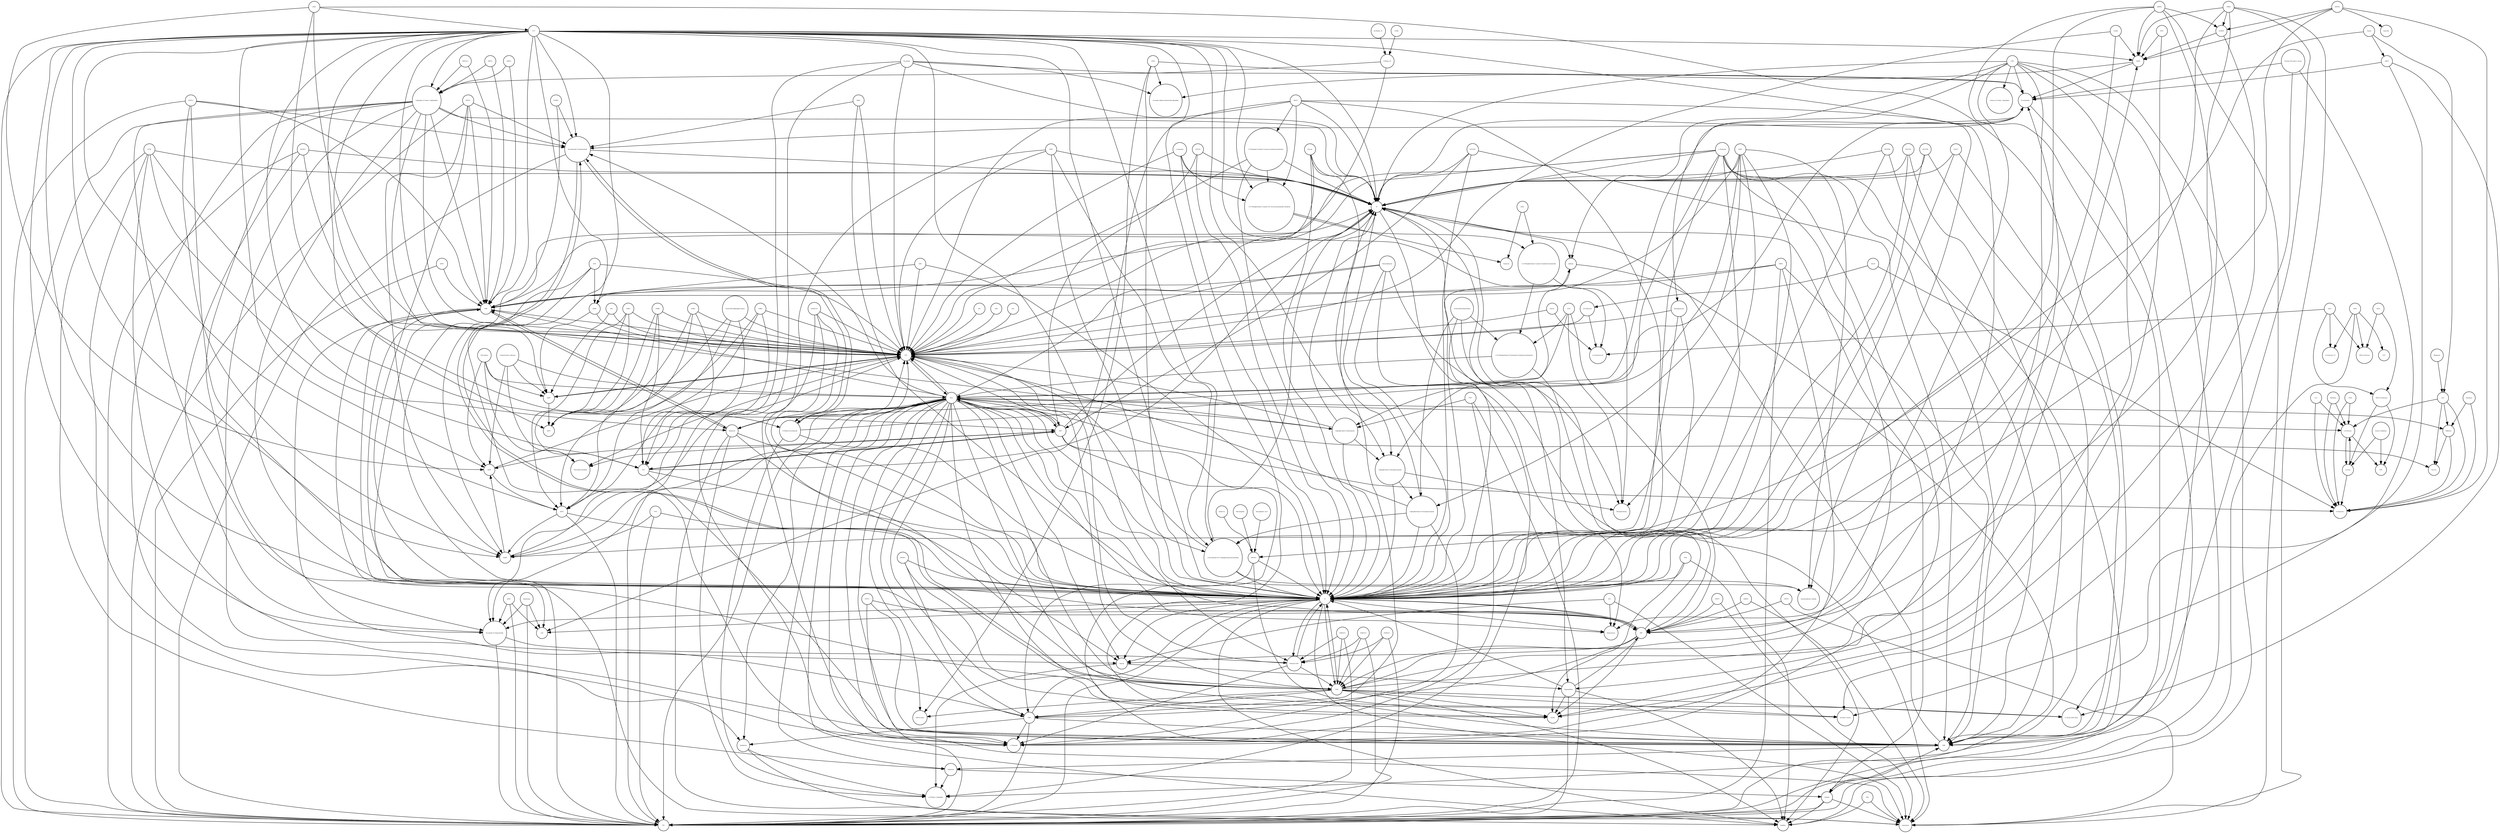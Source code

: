 strict digraph  {
NNT [annotation="http_//identifiers.org/uniprot_Q13423", bipartite=0, cls=macromolecule, fontsize=4, label=NNT, shape=circle];
LCT [annotation="http_//identifiers.org/uniprot_P09848", bipartite=0, cls=macromolecule, fontsize=4, label=LCT, shape=circle];
"nicotinate-adenine dinucleotide phosphate" [annotation="http_//identifiers.org/CHEBI_75967|http_//identifiers.org/pubchem.compound_71768143", bipartite=0, cls="simple chemical", fontsize=4, label="nicotinate-adenine dinucleotide phosphate", shape=circle];
"1-(5'-Phosphoribosyl)-5-formamido-4-imidazolecarboxamide" [annotation="http_//identifiers.org/CHEBI_18381|http_//identifiers.org/pubchem.compound_166760|http_//identifiers.org/bigg.metabolite_fprica", bipartite=0, cls="simple chemical", fontsize=4, label="1-(5'-Phosphoribosyl)-5-formamido-4-imidazolecarboxamide", shape=circle];
GLA [annotation="http_//identifiers.org/uniprot_P06280", bipartite=0, cls=macromolecule, fontsize=4, label=GLA, shape=circle];
SIRT5 [annotation="urn_miriam_pubmed_17694089|http_//identifiers.org/uniprot_Q9NXA8", bipartite=0, cls=macromolecule, fontsize=4, label=SIRT5, shape=circle];
ADK [annotation="http_//identifiers.org/uniprot_P55263", bipartite=0, cls=macromolecule, fontsize=4, label=ADK, shape=circle];
Deoxyadenosine [annotation="http_//identifiers.org/CHEBI_17256|http_//identifiers.org/pubchem.compound_13730|http_//identifiers.org/bigg.metabolite_dadsn", bipartite=0, cls="simple chemical", fontsize=4, label=Deoxyadenosine, shape=circle];
Lactose [annotation="http_//identifiers.org/CHEBI_17716|http_//identifiers.org/pubchem.compound_440995|http_//identifiers.org/bigg.metabolite_lcts", bipartite=0, cls="simple chemical", fontsize=4, label=Lactose, shape=circle];
NTPCR [annotation="http_//identifiers.org/uniprot_Q9BSD7", bipartite=0, cls=macromolecule, fontsize=4, label=NTPCR, shape=circle];
PPi [annotation="http_//identifiers.org/CHEBI_18361|http_//identifiers.org/pubchem.compound_644102|http_//identifiers.org/bigg.metabolite_ppi", bipartite=0, cls="simple chemical", fontsize=4, label=PPi, shape=circle];
H [annotation="http_//identifiers.org/CHEBI_24636|http_//identifiers.org/pubchem.compound_1038|http_//identifiers.org/bigg.metabolite_h", bipartite=0, cls="simple chemical", fontsize=4, label=H, shape=circle];
Galacitol [annotation="http_//identifiers.org/CHEBI_16813|http_//identifiers.org/pubchem.compound_11850|http_//identifiers.org/bigg.metabolite_galt", bipartite=0, cls="simple chemical", fontsize=4, label=Galacitol, shape=circle];
"1-(5'-Phosphoribosyl)-5-amino-4-(N-succinocarboxamide)-imidazole" [annotation="http_//identifiers.org/CHEBI_18319|http_//identifiers.org/pubchem.compound_160666", bipartite=0, cls="simple chemical", fontsize=4, label="1-(5'-Phosphoribosyl)-5-amino-4-(N-succinocarboxamide)-imidazole", shape=circle];
AMPD3 [annotation="http_//identifiers.org/uniprot_Q01432", bipartite=0, cls=macromolecule, fontsize=4, label=AMPD3, shape=circle];
QPRT [annotation="http_//identifiers.org/uniprot_Q15274", bipartite=0, cls=macromolecule, fontsize=4, label=QPRT, shape=circle];
GDP [annotation="http_//identifiers.org/CHEBI_17552|http_//identifiers.org/pubchem.compound_135398619|http_//identifiers.org/bigg.metabolite_gdp", bipartite=0, cls="simple chemical", fontsize=4, label=GDP, shape=circle];
Pi [annotation="http_//identifiers.org/CHEBI_18367|http_//identifiers.org/pubchem.compound_1061|http_//identifiers.org/bigg.metabolite_pi", bipartite=0, cls="simple chemical", fontsize=4, label=Pi, shape=circle];
"5-phospho-beta-D-ribosylamine" [annotation="http_//identifiers.org/CHEBI_37737|http_//identifiers.org/pubchem.compound_439905|http_//identifiers.org/bigg.metabolite_pram", bipartite=0, cls="simple chemical", fontsize=4, label="5-phospho-beta-D-ribosylamine", shape=circle];
ENTPD5 [annotation="http_//identifiers.org/uniprot_O75356", bipartite=0, cls=macromolecule, fontsize=4, label=ENTPD5, shape=circle];
"Histone N6-acetyl-L-lysine" [annotation="http_//identifiers.org/pubchem.substance_5094", bipartite=0, cls="simple chemical", fontsize=4, label="Histone N6-acetyl-L-lysine", shape=circle];
Melibiose [annotation="http_//identifiers.org/CHEBI_28053|http_//identifiers.org/pubchem.compound_440658|http_//identifiers.org/bigg.metabolite_melib", bipartite=0, cls="simple chemical", fontsize=4, label=Melibiose, shape=circle];
ITPA [annotation="http_//identifiers.org/uniprot_Q9BY32", bipartite=0, cls=macromolecule, fontsize=4, label=ITPA, shape=circle];
Thioredoxin [annotation="http_//identifiers.org/CHEBI_15033|http_//identifiers.org/pubchem.substance_223441017|http_//identifiers.org/pubchem.substance_3635", bipartite=0, cls="simple chemical", fontsize=4, label=Thioredoxin, shape=circle];
"⍺-D-Galactose" [annotation="http_//identifiers.org/CHEBI_28061|http_//identifiers.org/pubchem.compound_439357|http_//identifiers.org/bigg.metabolite_gal", bipartite=0, cls="simple chemical", fontsize=4, label="⍺-D-Galactose", shape=circle];
GALE [annotation="http_//identifiers.org/uniprot_Q14376", bipartite=0, cls=macromolecule, fontsize=4, label=GALE, shape=circle];
HPRT1 [annotation="http_//identifiers.org/uniprot_P00492", bipartite=0, cls=macromolecule, fontsize=4, label=HPRT1, shape=circle];
AK5 [annotation="http_//identifiers.org/uniprot_Q9Y6K8", bipartite=0, cls=macromolecule, fontsize=4, label=AK5, shape=circle];
CO2 [annotation="http_//identifiers.org/CHEBI_16526|http_//identifiers.org/pubchem.compound_280|http_//identifiers.org/bigg.metabolite_co2", bipartite=0, cls="simple chemical", fontsize=4, label=CO2, shape=circle];
GALK1 [annotation="http_//identifiers.org/uniprot_P51570", bipartite=0, cls=macromolecule, fontsize=4, label=GALK1, shape=circle];
NADH [annotation="http_//identifiers.org/CHEBI_16908|http_//identifiers.org/pubchem.compound_439153|http_//identifiers.org/bigg.metabolite_nadh", bipartite=0, cls="simple chemical", fontsize=4, label=NADH, shape=circle];
Adenosine [annotation="http_//identifiers.org/CHEBI_16335|http_//identifiers.org/pubchem.compound_60961|http_//identifiers.org/bigg.metabolite_adn", bipartite=0, cls="simple chemical", fontsize=4, label=Adenosine, shape=circle];
IMP [annotation="http_//identifiers.org/CHEBI_17202|http_//identifiers.org/pubchem.compound_135398640|http_//identifiers.org/bigg.metabolite_imp", bipartite=0, cls="simple chemical", fontsize=4, label=IMP, shape=circle];
AMP [annotation="http_//identifiers.org/CHEBI_16027|http_//identifiers.org/pubchem.compound_6083|http_//identifiers.org/bigg.metabolite_amp", bipartite=0, cls="simple chemical", fontsize=4, label=AMP, shape=circle];
"Nicotinate D-ribonucleotide" [annotation="http_//identifiers.org/CHEBI_15763|http_//identifiers.org/pubchem.compound_121992|http_//identifiers.org/bigg.metabolite_nicrnt", bipartite=0, cls="simple chemical", fontsize=4, label="Nicotinate D-ribonucleotide", shape=circle];
NAMPT [annotation="http_//identifiers.org/uniprot_P43490", bipartite=0, cls=macromolecule, fontsize=4, label=NAMPT, shape=circle];
PRPS1L1 [annotation="http_//identifiers.org/uniprot_P21108", bipartite=0, cls=macromolecule, fontsize=4, label=PRPS1L1, shape=circle];
"L-Aspartate" [annotation="http_//identifiers.org/CHEBI_17053|http_//identifiers.org/pubchem.compound_5960|http_//identifiers.org/bigg.metabolite_asp__L", bipartite=0, cls="simple chemical", fontsize=4, label="L-Aspartate", shape=circle];
ADA [annotation="http_//identifiers.org/uniprot_P00813", bipartite=0, cls=macromolecule, fontsize=4, label=ADA, shape=circle];
XDH [annotation="http_//identifiers.org/uniprot_P47989", bipartite=0, cls=macromolecule, fontsize=4, label=XDH, shape=circle];
"Thioredoxin disulfide" [annotation="http_//identifiers.org/CHEBI_18191|http_//identifiers.org/pubchem.substance_11533266|http_//identifiers.org/pubchem.substance_3636", bipartite=0, cls="simple chemical", fontsize=4, label="Thioredoxin disulfide", shape=circle];
Ammonium [annotation="http_//identifiers.org/CHEBI_28938|http_//identifiers.org/pubchem.compound_223|http_//identifiers.org/bigg.metabolite_nh4", bipartite=0, cls="simple chemical", fontsize=4, label=Ammonium, shape=circle];
NMNAT2 [annotation="urn_miriam_pubmed_12359228|http_//identifiers.org/uniprot_Q9BZQ4", bipartite=0, cls=macromolecule, fontsize=4, label=NMNAT2, shape=circle];
GUK1 [annotation="urn_miriam_pubmed_8663313|http_//identifiers.org/uniprot_Q16774", bipartite=0, cls=macromolecule, fontsize=4, label=GUK1, shape=circle];
Adenine [annotation="http_//identifiers.org/CHEBI_16708|http_//identifiers.org/pubchem.compound_190|http_//identifiers.org/bigg.metabolite_ade", bipartite=0, cls="simple chemical", fontsize=4, label=Adenine, shape=circle];
"Nicotinamide D-ribonucleotide" [annotation="http_//identifiers.org/CHEBI_16171|http_//identifiers.org/pubchem.compound_14180", bipartite=0, cls="simple chemical", fontsize=4, label="Nicotinamide D-ribonucleotide", shape=circle];
Fumarate [annotation="http_//identifiers.org/CHEBI_29806|http_//identifiers.org/pubchem.compound_5460307|http_//identifiers.org/bigg.metabolite_fum", bipartite=0, cls="simple chemical", fontsize=4, label=Fumarate, shape=circle];
Tetrahydrofolate [annotation="http_//identifiers.org/CHEBI_67016|http_//identifiers.org/pubchem.compound_135444742|http_//identifiers.org/bigg.metabolite_thf", bipartite=0, cls="simple chemical", fontsize=4, label=Tetrahydrofolate, shape=circle];
Glycine [annotation="http_//identifiers.org/CHEBI_15428|http_//identifiers.org/pubchem.compound_750|http_//identifiers.org/bigg.metabolite_gly", bipartite=0, cls="simple chemical", fontsize=4, label=Glycine, shape=circle];
GDA [annotation="http_//identifiers.org/uniprot_Q9Y2T3", bipartite=0, cls=macromolecule, fontsize=4, label=GDA, shape=circle];
ENPP3 [annotation="http_//identifiers.org/uniprot_O14638", bipartite=0, cls=macromolecule, fontsize=4, label=ENPP3, shape=circle];
"1-(5'-Phosphoribosyl)-5-amino-4-imidazolecarboxamide" [annotation="http_//identifiers.org/CHEBI_18406|http_//identifiers.org/pubchem.compound_65110|http_//identifiers.org/bigg.metabolite_aicar", bipartite=0, cls="simple chemical", fontsize=4, label="1-(5'-Phosphoribosyl)-5-amino-4-imidazolecarboxamide", shape=circle];
dGDP [annotation="http_//identifiers.org/CHEBI_28862|http_//identifiers.org/pubchem.compound_135398595|http_//identifiers.org/bigg.metabolite_dgdp", bipartite=0, cls="simple chemical", fontsize=4, label=dGDP, shape=circle];
NME3 [annotation="http_//identifiers.org/uniprot_Q13232", bipartite=0, cls=macromolecule, fontsize=4, label=NME3, shape=circle];
ENTPD4 [annotation="http_//identifiers.org/uniprot_Q9Y227", bipartite=0, cls=macromolecule, fontsize=4, label=ENTPD4, shape=circle];
dGTP [annotation="http_//identifiers.org/CHEBI_16497|http_//identifiers.org/pubchem.compound_135398599|http_//identifiers.org/bigg.metabolite_dgtp", bipartite=0, cls="simple chemical", fontsize=4, label=dGTP, shape=circle];
NMNAT3 [annotation="urn_miriam_pubmed_17402747|http_//identifiers.org/uniprot_Q96T66", bipartite=0, cls=macromolecule, fontsize=4, label=NMNAT3, shape=circle];
Stachyose [annotation="http_//identifiers.org/CHEBI_17164|http_//identifiers.org/pubchem.compound_439531|http_//identifiers.org/bigg.metabolite_stys", bipartite=0, cls="simple chemical", fontsize=4, label=Stachyose, shape=circle];
Nsp14 [annotation="urn_miriam_doi_10.1101%2F2020.03.22.002386|http_//identifiers.org/uniprot_P0C6X7", bipartite=0, cls=macromolecule, fontsize=4, label=Nsp14, shape=circle];
ENPP1 [annotation="http_//identifiers.org/uniprot_P22413", bipartite=0, cls=macromolecule, fontsize=4, label=ENPP1, shape=circle];
dGMP [annotation="http_//identifiers.org/CHEBI_16192|http_//identifiers.org/pubchem.compound_135398597|http_//identifiers.org/bigg.metabolite_dgmp", bipartite=0, cls="simple chemical", fontsize=4, label=dGMP, shape=circle];
"O-Acetyl-ADP-ribose" [annotation="http_//identifiers.org/CHEBI_76279|http_//identifiers.org/pubchem.compound_72193709", bipartite=0, cls="simple chemical", fontsize=4, label="O-Acetyl-ADP-ribose", shape=circle];
"⍺-D-Glucose-1-P" [annotation="http_//identifiers.org/CHEBI_29042|http_//identifiers.org/pubchem.compound_439165|http_//identifiers.org/bigg.metabolite_g1p", bipartite=0, cls="simple chemical", fontsize=4, label="⍺-D-Glucose-1-P", shape=circle];
"2-(Formamido)-N1-(5'-phosphoribosyl)acetamidine" [annotation="http_//identifiers.org/pubchem.compound_5462266|http_//identifiers.org/bigg.metabolite_fpram", bipartite=0, cls="simple chemical", fontsize=4, label="2-(Formamido)-N1-(5'-phosphoribosyl)acetamidine", shape=circle];
"5-phospho-⍺-D-ribose 1-diphosphate" [annotation="http_//identifiers.org/CHEBI_17111|http_//identifiers.org/pubchem.compound_7339|http_//identifiers.org/bigg.metabolite_prpp", bipartite=0, cls="simple chemical", fontsize=4, label="5-phospho-⍺-D-ribose 1-diphosphate", shape=circle];
"⍺D-Ribose 1P" [annotation="http_//identifiers.org/CHEBI_16300|http_//identifiers.org/pubchem.compound_439236|http_//identifiers.org/bigg.metabolite_r1p", bipartite=0, cls="simple chemical", fontsize=4, label="⍺D-Ribose 1P", shape=circle];
Deoxyinosine [annotation="http_//identifiers.org/CHEBI_28997|http_//identifiers.org/pubchem.compound_135398593|http_//identifiers.org/bigg.metabolite_din", bipartite=0, cls="simple chemical", fontsize=4, label=Deoxyinosine, shape=circle];
GTP [annotation="http_//identifiers.org/CHEBI_15996|http_//identifiers.org/pubchem.compound_35398633|http_//identifiers.org/bigg.metabolite_gtp", bipartite=0, cls="simple chemical", fontsize=4, label=GTP, shape=circle];
"ribonucleoside reductase" [annotation="http_//identifiers.org/uniprot_P23921|http_//identifiers.org/uniprot_P31350|http_//identifiers.org/uniprot_Q7LG56", bipartite=0, cls=complex, fontsize=4, label="ribonucleoside reductase", shape=circle];
GMPR2 [annotation="http_//identifiers.org/uniprot_Q9P2T1", bipartite=0, cls=macromolecule, fontsize=4, label=GMPR2, shape=circle];
"UDP-⍺-D-Galactose" [annotation="http_//identifiers.org/CHEBI_66914|http_//identifiers.org/pubchem.compound_18068|http_//identifiers.org/bigg.metabolite_udpgal", bipartite=0, cls="simple chemical", fontsize=4, label="UDP-⍺-D-Galactose", shape=circle];
H2O [annotation="http_//identifiers.org/CHEBI_15377|http_//identifiers.org/pubchem.compound_962|http_//identifiers.org/bigg.metabolite_h2o", bipartite=0, cls="simple chemical", fontsize=4, label=H2O, shape=circle];
NAPRT1 [annotation="http_//identifiers.org/uniprot_Q6XQN6", bipartite=0, cls=macromolecule, fontsize=4, label=NAPRT1, shape=circle];
dATP [annotation="http_//identifiers.org/CHEBI_16284|http_//identifiers.org/pubchem.compound_15993|http_//identifiers.org/bigg.metabolite_datp", bipartite=0, cls="simple chemical", fontsize=4, label=dATP, shape=circle];
ATIC [annotation="http_//identifiers.org/uniprot_P31939", bipartite=0, cls=macromolecule, fontsize=4, label=ATIC, shape=circle];
DCK [annotation="http_//identifiers.org/uniprot_P27707", bipartite=0, cls=macromolecule, fontsize=4, label=DCK, shape=circle];
Xanthine [annotation="http_//identifiers.org/CHEBI_15318|http_//identifiers.org/pubchem.compound_1188|http_//identifiers.org/bigg.metabolite_xan", bipartite=0, cls="simple chemical", fontsize=4, label=Xanthine, shape=circle];
PNP [annotation="http_//identifiers.org/uniprot_P00491", bipartite=0, cls=macromolecule, fontsize=4, label=PNP, shape=circle];
NMNAT1 [annotation="urn_miriam_pubmed_12359228|http_//identifiers.org/uniprot_Q9HAN9", bipartite=0, cls=macromolecule, fontsize=4, label=NMNAT1, shape=circle];
"Histone-L-lysine" [annotation="http_//identifiers.org/CHEBI_5738|http_//identifiers.org/pubchem.substance_5447|http_//identifiers.org/pubchem.substance_223439948", bipartite=0, cls="simple chemical", fontsize=4, label="Histone-L-lysine", shape=circle];
NRK1 [annotation="http_//identifiers.org/uniprot_Q9NWW6", bipartite=0, cls=macromolecule, fontsize=4, label=NRK1, shape=circle];
Inosine [annotation="http_//identifiers.org/CHEBI_17596|http_//identifiers.org/pubchem.compound_35398641|http_//identifiers.org/bigg.metabolite_ins", bipartite=0, cls="simple chemical", fontsize=4, label=Inosine, shape=circle];
ENTPD2 [annotation="http_//identifiers.org/uniprot_Q9Y5L3", bipartite=0, cls=macromolecule, fontsize=4, label=ENTPD2, shape=circle];
CANT1 [annotation="http_//identifiers.org/uniprot_Q8WVQ1", bipartite=0, cls=macromolecule, fontsize=4, label=CANT1, shape=circle];
"L-Glutamate" [annotation="http_//identifiers.org/CHEBI_16015|http_//identifiers.org/pubchem.compound_33032|http_//identifiers.org/bigg.metabolite_glu__L", bipartite=0, cls="simple chemical", fontsize=4, label="L-Glutamate", shape=circle];
AMPD1 [annotation="http_//identifiers.org/uniprot_P23109", bipartite=0, cls=macromolecule, fontsize=4, label=AMPD1, shape=circle];
NADK [annotation="http_//identifiers.org/uniprot_O95544", bipartite=0, cls=macromolecule, fontsize=4, label=NADK, shape=circle];
dAMP [annotation="http_//identifiers.org/CHEBI_17713|http_//identifiers.org/pubchem.compound_12599|http_//identifiers.org/bigg.metabolite_damp", bipartite=0, cls="simple chemical", fontsize=4, label=dAMP, shape=circle];
Quinolinate [annotation="http_//identifiers.org/CHEBI_16675|http_//identifiers.org/pubchem.compound_1066|http_//identifiers.org/bigg.metabolite_quln", bipartite=0, cls="simple chemical", fontsize=4, label=Quinolinate, shape=circle];
Migalastat [annotation="urn_miriam_pubmed_10866822|http_//identifiers.org/CHEBI_135923|http_//identifiers.org/pubchem.compound_176077", bipartite=0, cls="simple chemical", fontsize=4, label=Migalastat, shape=circle];
"⍺-D-Galactose-1P" [annotation="http_//identifiers.org/CHEBI_17973|http_//identifiers.org/pubchem.compound_123912|http_//identifiers.org/bigg.metabolite_gal1p", bipartite=0, cls="simple chemical", fontsize=4, label="⍺-D-Galactose-1P", shape=circle];
Nicotinate [annotation="http_//identifiers.org/CHEBI_32544|http_//identifiers.org/pubchem.compound_937|http_//identifiers.org/bigg.metabolite_nicnt", bipartite=0, cls="simple chemical", fontsize=4, label=Nicotinate, shape=circle];
"5-phospho-beta-D-ribosylglycinamide" [annotation="http_//identifiers.org/CHEBI_143788|http_//identifiers.org/pubchem.compound_129630972|http_//identifiers.org/bigg.metabolite_gar", bipartite=0, cls="simple chemical", fontsize=4, label="5-phospho-beta-D-ribosylglycinamide", shape=circle];
GALT [annotation="http_//identifiers.org/uniprot_P07902", bipartite=0, cls=macromolecule, fontsize=4, label=GALT, shape=circle];
"Aminoimidazole ribotide" [annotation="http_//identifiers.org/CHEBI_138560|http_//identifiers.org/pubchem.compound_161500|http_//identifiers.org/bigg.metabolite_airs", bipartite=0, cls="simple chemical", fontsize=4, label="Aminoimidazole ribotide", shape=circle];
"lactose synthetase" [annotation="http_//identifiers.org/uniprot_P00709|http_//identifiers.org/uniprot_P15291", bipartite=0, cls=complex, fontsize=4, label="lactose synthetase", shape=circle];
AK7 [annotation="http_//identifiers.org/uniprot_Q96M32", bipartite=0, cls=macromolecule, fontsize=4, label=AK7, shape=circle];
GMP [annotation="http_//identifiers.org/CHEBI_17345|http_//identifiers.org/pubchem.compound_135398631|http_//identifiers.org/bigg.metabolite_gmp", bipartite=0, cls="simple chemical", fontsize=4, label=GMP, shape=circle];
IMPDH1 [annotation="http_//identifiers.org/uniprot_P20839", bipartite=0, cls=macromolecule, fontsize=4, label=IMPDH1, shape=circle];
NME6 [annotation="http_//identifiers.org/uniprot_O75414", bipartite=0, cls=macromolecule, fontsize=4, label=NME6, shape=circle];
GART [annotation="http_//identifiers.org/uniprot_P22102", bipartite=0, cls=macromolecule, fontsize=4, label=GART, shape=circle];
GMPS [annotation="urn_miriam_pubmed_8089153|http_//identifiers.org/uniprot_P49915", bipartite=0, cls=macromolecule, fontsize=4, label=GMPS, shape=circle];
Nicotinamide [annotation="http_//identifiers.org/CHEBI_17154|http_//identifiers.org/pubchem.compound_936|http_//identifiers.org/bigg.metabolite_ncam", bipartite=0, cls="simple chemical", fontsize=4, label=Nicotinamide, shape=circle];
"D-Galactose" [annotation="http_//identifiers.org/CHEBI_27667|http_//identifiers.org/pubchem.compound_439353|http_//identifiers.org/bigg.metabolite_gal_bD", bipartite=0, cls="simple chemical", fontsize=4, label="D-Galactose", shape=circle];
CD38 [annotation="urn_miriam_pubmed_16690024|http_//identifiers.org/uniprot_P28907", bipartite=0, cls=macromolecule, fontsize=4, label=CD38, shape=circle];
Merimepodib [annotation="urn_miriam_pubmed_10878288|http_//identifiers.org/pubchem.compound_53241", bipartite=0, cls="simple chemical", fontsize=4, label=Merimepodib, shape=circle];
"2-deoxy-⍺-D-ribose 1-phosphate" [annotation="http_//identifiers.org/CHEBI_28542|http_//identifiers.org/pubchem.compound_439287|http_//identifiers.org/bigg.metabolite_2dr1p", bipartite=0, cls="simple chemical", fontsize=4, label="2-deoxy-⍺-D-ribose 1-phosphate", shape=circle];
"Mycophenolic acid" [annotation="urn_miriam_pubmed_5799033|http_//identifiers.org/CHEBI_168396|http_//identifiers.org/pubchem.compound_446541", bipartite=0, cls="simple chemical", fontsize=4, label="Mycophenolic acid", shape=circle];
"D-Ribose 5P" [annotation="http_//identifiers.org/CHEBI_78679|http_//identifiers.org/pubchem.compound_439167", bipartite=0, cls="simple chemical", fontsize=4, label="D-Ribose 5P", shape=circle];
Deoxyguanosine [annotation="http_//identifiers.org/CHEBI_17172|http_//identifiers.org/pubchem.compound_135398592|http_//identifiers.org/bigg.metabolite_dgsn", bipartite=0, cls="simple chemical", fontsize=4, label=Deoxyguanosine, shape=circle];
XMP [annotation="http_//identifiers.org/CHEBI_15652|http_//identifiers.org/pubchem.compound_73323|http_//identifiers.org/bigg.metabolite_xmp", bipartite=0, cls="simple chemical", fontsize=4, label=XMP, shape=circle];
NAD [annotation="http_//identifiers.org/CHEBI_15846|http_//identifiers.org/pubchem.compound_5892|http_//identifiers.org/bigg.metabolite_nad", bipartite=0, cls="simple chemical", fontsize=4, label=NAD, shape=circle];
UGP2 [annotation="http_//identifiers.org/uniprot_Q16851", bipartite=0, cls=macromolecule, fontsize=4, label=UGP2, shape=circle];
"5-phosphoribosyl-N-formylglycinamide" [annotation="http_//identifiers.org/pubchem.compound_129652037|http_//identifiers.org/bigg.metabolite_fgam", bipartite=0, cls="simple chemical", fontsize=4, label="5-phosphoribosyl-N-formylglycinamide", shape=circle];
AK8 [annotation="http_//identifiers.org/uniprot_Q96MA6", bipartite=0, cls=macromolecule, fontsize=4, label=AK8, shape=circle];
AKR1B1 [annotation="http_//identifiers.org/uniprot_P15121", bipartite=0, cls=macromolecule, fontsize=4, label=AKR1B1, shape=circle];
Sucrose [annotation="http_//identifiers.org/CHEBI_17992|http_//identifiers.org/pubchem.compound_5988|http_//identifiers.org/bigg.metabolite_sucr", bipartite=0, cls="simple chemical", fontsize=4, label=Sucrose, shape=circle];
ENTPD6 [annotation="http_//identifiers.org/uniprot_O75354", bipartite=0, cls=macromolecule, fontsize=4, label=ENTPD6, shape=circle];
GMPR [annotation="http_//identifiers.org/uniprot_P36959", bipartite=0, cls=macromolecule, fontsize=4, label=GMPR, shape=circle];
GALM [annotation="http_//identifiers.org/uniprot_Q96C23", bipartite=0, cls=macromolecule, fontsize=4, label=GALM, shape=circle];
"10-Formyltetrahydrofolate" [annotation="http_//identifiers.org/CHEBI_15637|http_//identifiers.org/pubchem.compound_135450591|http_//identifiers.org/bigg.metabolite_10fthf", bipartite=0, cls="simple chemical", fontsize=4, label="10-Formyltetrahydrofolate", shape=circle];
Guanosine [annotation="http_//identifiers.org/CHEBI_16750|http_//identifiers.org/pubchem.compound_135398635|http_//identifiers.org/bigg.metabolite_gsn", bipartite=0, cls="simple chemical", fontsize=4, label=Guanosine, shape=circle];
AK1 [annotation="http_//identifiers.org/uniprot_P00568", bipartite=0, cls=macromolecule, fontsize=4, label=AK1, shape=circle];
"Nucleoside diphosphate kinase" [annotation="http_//identifiers.org/uniprot_P15531|http_//identifiers.org/uniprot_P22392", bipartite=0, cls=complex, fontsize=4, label="Nucleoside diphosphate kinase", shape=circle];
ADSL [annotation="http_//identifiers.org/uniprot_P30566", bipartite=0, cls=macromolecule, fontsize=4, label=ADSL, shape=circle];
NME7 [annotation="http_//identifiers.org/uniprot_Q9Y5B8", bipartite=0, cls=macromolecule, fontsize=4, label=NME7, shape=circle];
"N-Ribosyl-nicotinamide" [annotation="http_//identifiers.org/CHEBI_15927|http_//identifiers.org/pubchem.compound_439924|http_//identifiers.org/bigg.metabolite_rnam", bipartite=0, cls="simple chemical", fontsize=4, label="N-Ribosyl-nicotinamide", shape=circle];
NT5E [annotation="urn_miriam_pubmed_2848759|http_//identifiers.org/uniprot_P21589", bipartite=0, cls=macromolecule, fontsize=4, label=NT5E, shape=circle];
"ADP-D-ribose" [annotation="http_//identifiers.org/CHEBI_16960|http_//identifiers.org/pubchem.compound_33576", bipartite=0, cls="simple chemical", fontsize=4, label="ADP-D-ribose", shape=circle];
PRPS2 [annotation="http_//identifiers.org/uniprot_P11908", bipartite=0, cls=macromolecule, fontsize=4, label=PRPS2, shape=circle];
Guanine [annotation="http_//identifiers.org/CHEBI_16235|http_//identifiers.org/pubchem.compound_135398634|http_//identifiers.org/bigg.metabolite_gua", bipartite=0, cls="simple chemical", fontsize=4, label=Guanine, shape=circle];
APRT [annotation="http_//identifiers.org/uniprot_P07741", bipartite=0, cls=macromolecule, fontsize=4, label=APRT, shape=circle];
Raffinose [annotation="http_//identifiers.org/CHEBI_16634|http_//identifiers.org/pubchem.compound_439242|http_//identifiers.org/bigg.metabolite_raffin", bipartite=0, cls="simple chemical", fontsize=4, label=Raffinose, shape=circle];
UDP [annotation="http_//identifiers.org/CHEBI_17659|http_//identifiers.org/pubchem.compound_6031|http_//identifiers.org/bigg.metabolite_udp", bipartite=0, cls="simple chemical", fontsize=4, label=UDP, shape=circle];
PFAS [annotation="http_//identifiers.org/uniprot_O15067", bipartite=0, cls=macromolecule, fontsize=4, label=PFAS, shape=circle];
Ribavirin [annotation="urn_miriam_pubmed_22555152|http_//identifiers.org/CHEBI_63580|http_//identifiers.org/pubchem.compound_37542", bipartite=0, cls="simple chemical", fontsize=4, label=Ribavirin, shape=circle];
IMPDH2 [annotation="http_//identifiers.org/uniprot_P12268", bipartite=0, cls=macromolecule, fontsize=4, label=IMPDH2, shape=circle];
NME5 [annotation="http_//identifiers.org/uniprot_P56597", bipartite=0, cls=macromolecule, fontsize=4, label=NME5, shape=circle];
ADP [annotation="http_//identifiers.org/CHEBI_16761|http_//identifiers.org/pubchem.compound_6022|http_//identifiers.org/bigg.metabolite_adp", bipartite=0, cls="simple chemical", fontsize=4, label=ADP, shape=circle];
Xanthosine [annotation="http_//identifiers.org/CHEBI_18107|http_//identifiers.org/pubchem.compound_64959|http_//identifiers.org/bigg.metabolite_xtsn", bipartite=0, cls="simple chemical", fontsize=4, label=Xanthosine, shape=circle];
"1-(5-Phospho-D-ribosyl)-5-amino-4-imidazolecarboxylate" [annotation="http_//identifiers.org/CHEBI_28413|http_//identifiers.org/pubchem.compound_165388|http_//identifiers.org/bigg.metabolite_5aizc", bipartite=0, cls="simple chemical", fontsize=4, label="1-(5-Phospho-D-ribosyl)-5-amino-4-imidazolecarboxylate", shape=circle];
PRPS1 [annotation="http_//identifiers.org/uniprot_P60891", bipartite=0, cls=macromolecule, fontsize=4, label=PRPS1, shape=circle];
"UDP-⍺-D-Glucose" [annotation="http_//identifiers.org/CHEBI_46229|http_//identifiers.org/pubchem.compound_8629|http_//identifiers.org/bigg.metabolite_udpg", bipartite=0, cls="simple chemical", fontsize=4, label="UDP-⍺-D-Glucose", shape=circle];
"⍺-D-Ribose 1-phosphate" [annotation="http_//identifiers.org/CHEBI_16300|http_//identifiers.org/pubchem.compound_439236|http_//identifiers.org/bigg.metabolite_r1p", bipartite=0, cls="simple chemical", fontsize=4, label="⍺-D-Ribose 1-phosphate", shape=circle];
PGM2 [annotation="http_//identifiers.org/uniprot_Q96G03", bipartite=0, cls=macromolecule, fontsize=4, label=PGM2, shape=circle];
NADPH [annotation="http_//identifiers.org/CHEBI_16474|http_//identifiers.org/pubchem.compound_5884|http_//identifiers.org/bigg.metabolite_nadph", bipartite=0, cls="simple chemical", fontsize=4, label=NADPH, shape=circle];
GLB1 [annotation="http_//identifiers.org/uniprot_P16278", bipartite=0, cls=macromolecule, fontsize=4, label=GLB1, shape=circle];
"⍺-D-Glucose" [annotation="http_//identifiers.org/CHEBI_28102|http_//identifiers.org/pubchem.compound_79025|http_//identifiers.org/bigg.metabolite_glc__D", bipartite=0, cls="simple chemical", fontsize=4, label="⍺-D-Glucose", shape=circle];
"L-Glutamine" [annotation="http_//identifiers.org/CHEBI_18050|http_//identifiers.org/pubchem.compound_5961|http_//identifiers.org/bigg.metabolite_gln__L", bipartite=0, cls="simple chemical", fontsize=4, label="L-Glutamine", shape=circle];
Hypoxanthine [annotation="http_//identifiers.org/CHEBI_17368|http_//identifiers.org/pubchem.compound_135398638|http_//identifiers.org/bigg.metabolite_hxan", bipartite=0, cls="simple chemical", fontsize=4, label=Hypoxanthine, shape=circle];
dADP [annotation="http_//identifiers.org/CHEBI_16174|http_//identifiers.org/pubchem.compound_188966|http_//identifiers.org/bigg.metabolite_dadp", bipartite=0, cls="simple chemical", fontsize=4, label=dADP, shape=circle];
ATP [annotation="http_//identifiers.org/CHEBI_15422|http_//identifiers.org/pubchem.compound_5957|http_//identifiers.org/bigg.metabolite_atp", bipartite=0, cls="simple chemical", fontsize=4, label=ATP, shape=circle];
NADSYN1 [annotation="urn_miriam_pubmed_12547821|http_//identifiers.org/uniprot_Q6IA69", bipartite=0, cls=macromolecule, fontsize=4, label=NADSYN1, shape=circle];
PAICS [annotation="http_//identifiers.org/uniprot_P22234", bipartite=0, cls=macromolecule, fontsize=4, label=PAICS, shape=circle];
NADP [annotation="http_//identifiers.org/CHEBI_18009|http_//identifiers.org/pubchem.compound_5886|http_//identifiers.org/bigg.metabolite_nadp", bipartite=0, cls="simple chemical", fontsize=4, label=NADP, shape=circle];
UTP [annotation="http_//identifiers.org/CHEBI_15713|http_//identifiers.org/pubchem.compound_6133|http_//identifiers.org/bigg.metabolite_utp", bipartite=0, cls="simple chemical", fontsize=4, label=UTP, shape=circle];
"Deamino-NAD" [annotation="http_//identifiers.org/CHEBI_18304|http_//identifiers.org/pubchem.compound_135421870|http_//identifiers.org/bigg.metabolite_dnad", bipartite=0, cls="simple chemical", fontsize=4, label="Deamino-NAD", shape=circle];
PPAT [annotation="http_//identifiers.org/uniprot_Q06203", bipartite=0, cls=macromolecule, fontsize=4, label=PPAT, shape=circle];
AMDP2 [annotation="http_//identifiers.org/uniprot_Q01433", bipartite=0, cls=macromolecule, fontsize=4, label=AMDP2, shape=circle];
NNT -> NADP  [annotation="urn_miriam_kegg.reaction_R00112", interaction_type=catalysis];
NNT -> NADH  [annotation="urn_miriam_kegg.reaction_R00112", interaction_type=catalysis];
LCT -> "D-Galactose"  [annotation="urn_miriam_kegg.reaction_R01100|urn_miriam_kegg.reaction_R06114|urn_miriam_ec-code_3.2.1.108|urn_miriam_pubmed_5822067", interaction_type=catalysis];
LCT -> "⍺-D-Glucose"  [annotation="urn_miriam_kegg.reaction_R01100|urn_miriam_kegg.reaction_R06114|urn_miriam_ec-code_3.2.1.108|urn_miriam_pubmed_5822067", interaction_type=catalysis];
"1-(5'-Phosphoribosyl)-5-formamido-4-imidazolecarboxamide" -> H2O  [annotation="", interaction_type=production];
"1-(5'-Phosphoribosyl)-5-formamido-4-imidazolecarboxamide" -> IMP  [annotation="", interaction_type=production];
GLA -> "D-Galactose"  [annotation="urn_miriam_kegg.reaction_R01103|urn_miriam_pubmed_976079", interaction_type=catalysis];
GLA -> "⍺-D-Glucose"  [annotation="urn_miriam_kegg.reaction_R01101|urn_miriam_pubmed_16661511|urn_miriam_pubmed_976079", interaction_type=catalysis];
GLA -> Raffinose  [annotation="urn_miriam_kegg.reaction_R03634|urn_miriam_pubmed_976079", interaction_type=catalysis];
GLA -> Sucrose  [annotation="urn_miriam_kegg.reaction_R01103|urn_miriam_pubmed_976079", interaction_type=catalysis];
SIRT5 -> Nicotinamide  [annotation="urn_miriam_pubmed_16756498|urn_miriam_kegg.reaction_R10633", interaction_type=catalysis];
SIRT5 -> "O-Acetyl-ADP-ribose"  [annotation="urn_miriam_pubmed_16756498|urn_miriam_kegg.reaction_R10633", interaction_type=catalysis];
SIRT5 -> "Histone-L-lysine"  [annotation="urn_miriam_pubmed_16756498|urn_miriam_kegg.reaction_R10633", interaction_type=catalysis];
ADK -> ADP  [annotation="urn_miriam_pubmed_14832298|urn_miriam_kegg.reaction_R00185", interaction_type=catalysis];
ADK -> H  [annotation="urn_miriam_pubmed_14832298|urn_miriam_kegg.reaction_R00185", interaction_type=catalysis];
ADK -> AMP  [annotation="urn_miriam_pubmed_14832298|urn_miriam_kegg.reaction_R00185", interaction_type=catalysis];
Deoxyadenosine -> Deoxyinosine  [annotation="", interaction_type=production];
Deoxyadenosine -> Ammonium  [annotation="", interaction_type=production];
Deoxyadenosine -> ADP  [annotation="", interaction_type=production];
Deoxyadenosine -> dAMP  [annotation="", interaction_type=production];
Deoxyadenosine -> H  [annotation="", interaction_type=production];
Lactose -> "D-Galactose"  [annotation="", interaction_type=production];
Lactose -> "⍺-D-Glucose"  [annotation="", interaction_type=production];
NTPCR -> H  [annotation="urn_miriam_pubmed_17291528|urn_miriam_kegg.reaction_R00335", interaction_type=catalysis];
NTPCR -> GDP  [annotation="urn_miriam_pubmed_17291528|urn_miriam_kegg.reaction_R00335", interaction_type=catalysis];
NTPCR -> Pi  [annotation="urn_miriam_pubmed_17291528|urn_miriam_kegg.reaction_R00335", interaction_type=catalysis];
H -> Deoxyinosine  [annotation="", interaction_type=production];
H -> Ammonium  [annotation="", interaction_type=production];
H -> "Deamino-NAD"  [annotation="", interaction_type=production];
H -> PPi  [annotation="", interaction_type=production];
H -> IMP  [annotation="", interaction_type=production];
H -> Inosine  [annotation="", interaction_type=production];
H -> Xanthine  [annotation="", interaction_type=production];
H -> "Nicotinate D-ribonucleotide"  [annotation="", interaction_type=production];
H -> CO2  [annotation="", interaction_type=production];
H -> NAD  [annotation="", interaction_type=production];
"1-(5'-Phosphoribosyl)-5-amino-4-(N-succinocarboxamide)-imidazole" -> "1-(5'-Phosphoribosyl)-5-amino-4-imidazolecarboxamide"  [annotation="", interaction_type=production];
"1-(5'-Phosphoribosyl)-5-amino-4-(N-succinocarboxamide)-imidazole" -> Fumarate  [annotation="", interaction_type=production];
AMPD3 -> Ammonium  [annotation="urn_miriam_pubmed_13463019|urn_miriam_kegg.reaction_R00181", interaction_type=catalysis];
AMPD3 -> IMP  [annotation="urn_miriam_pubmed_13463019|urn_miriam_kegg.reaction_R00181", interaction_type=catalysis];
QPRT -> CO2  [annotation="urn_miriam_pubmed_5320648|urn_miriam_pubmed_14165928|urn_miriam_kegg.reaction_R03348", interaction_type=catalysis];
QPRT -> "Nicotinate D-ribonucleotide"  [annotation="urn_miriam_pubmed_5320648|urn_miriam_pubmed_14165928|urn_miriam_kegg.reaction_R03348", interaction_type=catalysis];
QPRT -> PPi  [annotation="urn_miriam_pubmed_5320648|urn_miriam_pubmed_14165928|urn_miriam_kegg.reaction_R03348", interaction_type=catalysis];
GDP -> ADP  [annotation="", interaction_type=production];
GDP -> GTP  [annotation="", interaction_type=production];
GDP -> "Thioredoxin disulfide"  [annotation="", interaction_type=production];
GDP -> H2O  [annotation="", interaction_type=production];
GDP -> dGDP  [annotation="", interaction_type=production];
GDP -> GMP  [annotation="", interaction_type=production];
GDP -> Pi  [annotation="", interaction_type=production];
GDP -> H  [annotation="", interaction_type=production];
Pi -> Guanine  [annotation="", interaction_type=production];
Pi -> "⍺-D-Ribose 1-phosphate"  [annotation="", interaction_type=production];
Pi -> Hypoxanthine  [annotation="", interaction_type=production];
Pi -> Nicotinamide  [annotation="", interaction_type=production];
Pi -> Adenine  [annotation="", interaction_type=production];
Pi -> Xanthine  [annotation="", interaction_type=production];
"5-phospho-beta-D-ribosylamine" -> ADP  [annotation="", interaction_type=production];
"5-phospho-beta-D-ribosylamine" -> H  [annotation="", interaction_type=production];
"5-phospho-beta-D-ribosylamine" -> "5-phospho-beta-D-ribosylglycinamide"  [annotation="", interaction_type=production];
"5-phospho-beta-D-ribosylamine" -> Pi  [annotation="", interaction_type=production];
ENTPD5 -> GMP  [annotation="urn_miriam_kegg.reaction_R00328", interaction_type=catalysis];
ENTPD5 -> H  [annotation="urn_miriam_kegg.reaction_R00328", interaction_type=catalysis];
ENTPD5 -> Pi  [annotation="urn_miriam_kegg.reaction_R00328", interaction_type=catalysis];
"Histone N6-acetyl-L-lysine" -> Nicotinamide  [annotation="", interaction_type=production];
"Histone N6-acetyl-L-lysine" -> "O-Acetyl-ADP-ribose"  [annotation="", interaction_type=production];
"Histone N6-acetyl-L-lysine" -> "Histone-L-lysine"  [annotation="", interaction_type=production];
Melibiose -> "D-Galactose"  [annotation="", interaction_type=production];
Melibiose -> "⍺-D-Glucose"  [annotation="", interaction_type=production];
ITPA -> H  [annotation="urn_miriam_kegg.reaction_R01855|urn_miriam_pubmed_4310599", interaction_type=catalysis];
ITPA -> dGMP  [annotation="urn_miriam_kegg.reaction_R01855|urn_miriam_pubmed_4310599", interaction_type=catalysis];
ITPA -> PPi  [annotation="urn_miriam_kegg.reaction_R01855|urn_miriam_pubmed_4310599", interaction_type=catalysis];
Thioredoxin -> H2O  [annotation="", interaction_type=production];
Thioredoxin -> dGDP  [annotation="", interaction_type=production];
Thioredoxin -> "Thioredoxin disulfide"  [annotation="", interaction_type=production];
Thioredoxin -> dADP  [annotation="", interaction_type=production];
"⍺-D-Galactose" -> ADP  [annotation="", interaction_type=production];
"⍺-D-Galactose" -> "⍺-D-Galactose-1P"  [annotation="", interaction_type=production];
GALE -> "UDP-⍺-D-Galactose"  [annotation="urn_miriam_kegg.reaction_R00291|urn_miriam_pubmed_31827638", interaction_type=catalysis];
GALE -> "UDP-⍺-D-Glucose"  [annotation="urn_miriam_kegg.reaction_R00291|urn_miriam_pubmed_31827638", interaction_type=catalysis];
HPRT1 -> PPi  [annotation="urn_miriam_kegg.reaction_R01229|urn_miriam_pubmed_14392175", interaction_type=catalysis];
HPRT1 -> IMP  [annotation="urn_miriam_pubmed_14392175|urn_miriam_kegg.reaction_R01132", interaction_type=catalysis];
HPRT1 -> GMP  [annotation="urn_miriam_kegg.reaction_R01229|urn_miriam_pubmed_14392175", interaction_type=catalysis];
AK5 -> ADP  [annotation="urn_miriam_pubmed_5862227|urn_miriam_kegg.reaction_R01547", interaction_type=catalysis];
AK5 -> dADP  [annotation="urn_miriam_pubmed_5862227|urn_miriam_kegg.reaction_R01547", interaction_type=catalysis];
GALK1 -> ADP  [annotation="urn_miriam_pubmed_14596685|urn_miriam_kegg.reaction_R01092", interaction_type=catalysis];
GALK1 -> "⍺-D-Galactose-1P"  [annotation="urn_miriam_pubmed_14596685|urn_miriam_kegg.reaction_R01092", interaction_type=catalysis];
Adenosine -> "⍺-D-Ribose 1-phosphate"  [annotation="", interaction_type=production];
Adenosine -> Adenine  [annotation="", interaction_type=production];
Adenosine -> Inosine  [annotation="", interaction_type=production];
Adenosine -> Ammonium  [annotation="", interaction_type=production];
Adenosine -> ADP  [annotation="", interaction_type=production];
Adenosine -> H  [annotation="", interaction_type=production];
Adenosine -> AMP  [annotation="", interaction_type=production];
IMP -> Inosine  [annotation="", interaction_type=production];
IMP -> Pi  [annotation="", interaction_type=production];
IMP -> XMP  [annotation="", interaction_type=production];
IMP -> NADH  [annotation="", interaction_type=production];
IMP -> H  [annotation="", interaction_type=production];
AMP -> Ammonium  [annotation="", interaction_type=production];
AMP -> IMP  [annotation="", interaction_type=production];
AMP -> ADP  [annotation="", interaction_type=production];
AMP -> Pi  [annotation="", interaction_type=production];
AMP -> Adenosine  [annotation="", interaction_type=production];
"Nicotinate D-ribonucleotide" -> PPi  [annotation="", interaction_type=production];
"Nicotinate D-ribonucleotide" -> "Deamino-NAD"  [annotation="", interaction_type=production];
NAMPT -> "Nicotinamide D-ribonucleotide"  [annotation=urn_miriam_pubmed_13416279, interaction_type=catalysis];
NAMPT -> PPi  [annotation=urn_miriam_pubmed_13416279, interaction_type=catalysis];
PRPS1L1 -> "5-phospho-⍺-D-ribose 1-diphosphate"  [annotation="urn_miriam_kegg.reaction_R01049|urn_miriam_pubmed_4306285", interaction_type=catalysis];
PRPS1L1 -> AMP  [annotation="urn_miriam_kegg.reaction_R01049|urn_miriam_pubmed_4306285", interaction_type=catalysis];
"L-Aspartate" -> ADP  [annotation="", interaction_type=production];
"L-Aspartate" -> H  [annotation="", interaction_type=production];
"L-Aspartate" -> "1-(5'-Phosphoribosyl)-5-amino-4-(N-succinocarboxamide)-imidazole"  [annotation="", interaction_type=production];
"L-Aspartate" -> Pi  [annotation="", interaction_type=production];
ADA -> Deoxyinosine  [annotation="urn_miriam_kegg.reaction_R02556|urn_miriam_pubmed_14927650", interaction_type=catalysis];
ADA -> Ammonium  [annotation="urn_miriam_kegg.reaction_R01560|urn_miriam_pubmed_14927650", interaction_type=catalysis];
ADA -> Inosine  [annotation="urn_miriam_kegg.reaction_R01560|urn_miriam_pubmed_14927650", interaction_type=catalysis];
XDH -> H  [annotation="urn_miriam_kegg.reaction_R01863|urn_miriam_pubmed_18569334", interaction_type=catalysis];
XDH -> Xanthine  [annotation="urn_miriam_kegg.reaction_R01863|urn_miriam_pubmed_18569334", interaction_type=catalysis];
XDH -> NADH  [annotation="urn_miriam_kegg.reaction_R01863|urn_miriam_pubmed_18569334", interaction_type=catalysis];
NMNAT2 -> PPi  [annotation="urn_miriam_pubmed_13717628|urn_miriam_kegg.reaction_R03005", interaction_type=catalysis];
NMNAT2 -> NAD  [annotation="urn_miriam_kegg.reaction_R00137|urn_miriam_pubmed_13684981", interaction_type=catalysis];
NMNAT2 -> "Deamino-NAD"  [annotation="urn_miriam_pubmed_13717628|urn_miriam_kegg.reaction_R03005", interaction_type=catalysis];
GUK1 -> ADP  [annotation="urn_miriam_kegg.reaction_R00332|urn_miriam_pubmed_4307347", interaction_type=catalysis];
GUK1 -> dGDP  [annotation="urn_miriam_kegg.reaction_R02090|urn_miriam_pubmed_14253449", interaction_type=catalysis];
GUK1 -> GMP  [annotation="urn_miriam_kegg.reaction_R00332|urn_miriam_pubmed_4307347", interaction_type=catalysis];
GUK1 -> GDP  [annotation="urn_miriam_kegg.reaction_R00332|urn_miriam_pubmed_4307347", interaction_type=catalysis];
GUK1 -> ATP  [annotation="urn_miriam_kegg.reaction_R00332|urn_miriam_pubmed_4307347", interaction_type=catalysis];
Adenine -> PPi  [annotation="", interaction_type=production];
Adenine -> AMP  [annotation="", interaction_type=production];
"Nicotinamide D-ribonucleotide" -> PPi  [annotation="", interaction_type=production];
"Nicotinamide D-ribonucleotide" -> NAD  [annotation="", interaction_type=production];
"Nicotinamide D-ribonucleotide" -> "N-Ribosyl-nicotinamide"  [annotation="", interaction_type=production];
"Nicotinamide D-ribonucleotide" -> Pi  [annotation="", interaction_type=production];
Glycine -> ADP  [annotation="", interaction_type=production];
Glycine -> H  [annotation="", interaction_type=production];
Glycine -> "5-phospho-beta-D-ribosylglycinamide"  [annotation="", interaction_type=production];
Glycine -> Pi  [annotation="", interaction_type=production];
GDA -> Ammonium  [annotation="urn_miriam_pubmed_16578130|urn_miriam_kegg.reaction_R01676", interaction_type=catalysis];
GDA -> Xanthine  [annotation="urn_miriam_pubmed_16578130|urn_miriam_kegg.reaction_R01676", interaction_type=catalysis];
ENPP3 -> "Nicotinamide D-ribonucleotide"  [annotation="urn_miriam_kegg.reaction_R00103|urn_miriam_pubmed_13428775", interaction_type=catalysis];
ENPP3 -> AMP  [annotation="urn_miriam_kegg.reaction_R00103|urn_miriam_pubmed_13428775", interaction_type=catalysis];
ENPP3 -> H  [annotation="urn_miriam_kegg.reaction_R01855|urn_miriam_pubmed_4310599", interaction_type=catalysis];
ENPP3 -> dGMP  [annotation="urn_miriam_kegg.reaction_R01855|urn_miriam_pubmed_4310599", interaction_type=catalysis];
ENPP3 -> PPi  [annotation="urn_miriam_kegg.reaction_R01855|urn_miriam_pubmed_4310599", interaction_type=catalysis];
"1-(5'-Phosphoribosyl)-5-amino-4-imidazolecarboxamide" -> "1-(5'-Phosphoribosyl)-5-formamido-4-imidazolecarboxamide"  [annotation="", interaction_type=production];
"1-(5'-Phosphoribosyl)-5-amino-4-imidazolecarboxamide" -> Tetrahydrofolate  [annotation="", interaction_type=production];
dGDP -> ADP  [annotation="", interaction_type=production];
dGDP -> dGTP  [annotation="", interaction_type=production];
NME3 -> ADP  [annotation="urn_miriam_kegg.reaction_R01137|urn_miriam_pubmed_13211603", interaction_type=catalysis];
NME3 -> GTP  [annotation="urn_miriam_kegg.reaction_R00330|urn_miriam_pubmed_13363863", interaction_type=catalysis];
NME3 -> dGTP  [annotation="urn_miriam_pubmed_13363863|urn_miriam_kegg.reaction_R01857", interaction_type=catalysis];
NME3 -> dATP  [annotation="urn_miriam_kegg.reaction_R01137|urn_miriam_pubmed_13211603", interaction_type=catalysis];
ENTPD4 -> GMP  [annotation="urn_miriam_kegg.reaction_R00328", interaction_type=catalysis];
ENTPD4 -> H  [annotation="urn_miriam_kegg.reaction_R00328", interaction_type=catalysis];
ENTPD4 -> Pi  [annotation="urn_miriam_kegg.reaction_R00328", interaction_type=catalysis];
dGTP -> H  [annotation="", interaction_type=production];
dGTP -> dGMP  [annotation="", interaction_type=production];
dGTP -> PPi  [annotation="", interaction_type=production];
NMNAT3 -> PPi  [annotation="urn_miriam_pubmed_13717628|urn_miriam_kegg.reaction_R03005", interaction_type=catalysis];
NMNAT3 -> NAD  [annotation="urn_miriam_kegg.reaction_R00137|urn_miriam_pubmed_13684981", interaction_type=catalysis];
NMNAT3 -> "Deamino-NAD"  [annotation="urn_miriam_pubmed_13717628|urn_miriam_kegg.reaction_R03005", interaction_type=catalysis];
Stachyose -> "D-Galactose"  [annotation="", interaction_type=production];
Stachyose -> Raffinose  [annotation="", interaction_type=production];
Nsp14 -> IMPDH2  [annotation="urn_miriam_doi_10.1101%2F2020.03.22.002386|urn_miriam_pubmed_22555152|urn_miriam_pubmed_5799033|urn_miriam_pubmed_10878288", interaction_type=modulation];
Nsp14 -> SIRT5  [annotation="urn_miriam_doi_10.1101%2F2020.03.22.002386", interaction_type=modulation];
Nsp14 -> GLA  [annotation="urn_miriam_doi_10.1101%2F2020.03.22.002386|urn_miriam_pubmed_10866822", interaction_type=modulation];
ENPP1 -> "Nicotinamide D-ribonucleotide"  [annotation="urn_miriam_kegg.reaction_R00103|urn_miriam_pubmed_13428775", interaction_type=catalysis];
ENPP1 -> AMP  [annotation="urn_miriam_kegg.reaction_R00103|urn_miriam_pubmed_13428775", interaction_type=catalysis];
ENPP1 -> H  [annotation="urn_miriam_kegg.reaction_R01855|urn_miriam_pubmed_4310599", interaction_type=catalysis];
ENPP1 -> dGMP  [annotation="urn_miriam_kegg.reaction_R01855|urn_miriam_pubmed_4310599", interaction_type=catalysis];
ENPP1 -> PPi  [annotation="urn_miriam_kegg.reaction_R01855|urn_miriam_pubmed_4310599", interaction_type=catalysis];
dGMP -> ADP  [annotation="", interaction_type=production];
dGMP -> dGDP  [annotation="", interaction_type=production];
"2-(Formamido)-N1-(5'-phosphoribosyl)acetamidine" -> ADP  [annotation="", interaction_type=production];
"2-(Formamido)-N1-(5'-phosphoribosyl)acetamidine" -> H  [annotation="", interaction_type=production];
"2-(Formamido)-N1-(5'-phosphoribosyl)acetamidine" -> Pi  [annotation="", interaction_type=production];
"2-(Formamido)-N1-(5'-phosphoribosyl)acetamidine" -> "Aminoimidazole ribotide"  [annotation="", interaction_type=production];
"5-phospho-⍺-D-ribose 1-diphosphate" -> PPi  [annotation="", interaction_type=production];
"5-phospho-⍺-D-ribose 1-diphosphate" -> IMP  [annotation="", interaction_type=production];
"5-phospho-⍺-D-ribose 1-diphosphate" -> "Nicotinamide D-ribonucleotide"  [annotation="", interaction_type=production];
"5-phospho-⍺-D-ribose 1-diphosphate" -> AMP  [annotation="", interaction_type=production];
"5-phospho-⍺-D-ribose 1-diphosphate" -> GMP  [annotation="", interaction_type=production];
"5-phospho-⍺-D-ribose 1-diphosphate" -> ADP  [annotation="", interaction_type=production];
"5-phospho-⍺-D-ribose 1-diphosphate" -> "Nicotinate D-ribonucleotide"  [annotation="", interaction_type=production];
"5-phospho-⍺-D-ribose 1-diphosphate" -> Pi  [annotation="", interaction_type=production];
"5-phospho-⍺-D-ribose 1-diphosphate" -> CO2  [annotation="", interaction_type=production];
"5-phospho-⍺-D-ribose 1-diphosphate" -> "5-phospho-beta-D-ribosylamine"  [annotation="", interaction_type=production];
"5-phospho-⍺-D-ribose 1-diphosphate" -> "L-Glutamate"  [annotation="", interaction_type=production];
"⍺D-Ribose 1P" -> "D-Ribose 5P"  [annotation="", interaction_type=production];
GTP -> H  [annotation="", interaction_type=production];
GTP -> GMP  [annotation="", interaction_type=production];
GTP -> Pi  [annotation="", interaction_type=production];
GTP -> GDP  [annotation="", interaction_type=production];
"ribonucleoside reductase" -> H2O  [annotation="urn_miriam_kegg.reaction_R2017|urn_miriam_pubmed_4543472", interaction_type=catalysis];
"ribonucleoside reductase" -> dGDP  [annotation="urn_miriam_kegg.reaction_R02019|urn_miriam_pubmed_4543472", interaction_type=catalysis];
"ribonucleoside reductase" -> "Thioredoxin disulfide"  [annotation="urn_miriam_kegg.reaction_R2017|urn_miriam_pubmed_4543472", interaction_type=catalysis];
"ribonucleoside reductase" -> dADP  [annotation="urn_miriam_kegg.reaction_R2017|urn_miriam_pubmed_4543472", interaction_type=catalysis];
GMPR2 -> NADP  [annotation="", interaction_type=catalysis];
GMPR2 -> GMP  [annotation="", interaction_type=catalysis];
GMPR2 -> NADPH  [annotation="", interaction_type=catalysis];
GMPR2 -> Ammonium  [annotation="", interaction_type=catalysis];
GMPR2 -> H  [annotation="", interaction_type=catalysis];
GMPR2 -> IMP  [annotation="", interaction_type=catalysis];
"UDP-⍺-D-Galactose" -> UDP  [annotation="", interaction_type=production];
"UDP-⍺-D-Galactose" -> Lactose  [annotation="", interaction_type=production];
H2O -> IMP  [annotation="", interaction_type=production];
H2O -> Ammonium  [annotation="", interaction_type=production];
H2O -> "D-Galactose"  [annotation="", interaction_type=production];
H2O -> Sucrose  [annotation="", interaction_type=production];
H2O -> "Histone-L-lysine"  [annotation="", interaction_type=production];
H2O -> "O-Acetyl-ADP-ribose"  [annotation="", interaction_type=production];
H2O -> Nicotinamide  [annotation="", interaction_type=production];
H2O -> Raffinose  [annotation="", interaction_type=production];
H2O -> Deoxyinosine  [annotation="", interaction_type=production];
H2O -> "⍺-D-Glucose"  [annotation="", interaction_type=production];
H2O -> AMP  [annotation="", interaction_type=production];
H2O -> "Nicotinamide D-ribonucleotide"  [annotation="", interaction_type=production];
H2O -> Xanthine  [annotation="", interaction_type=production];
H2O -> "L-Glutamate"  [annotation="", interaction_type=production];
H2O -> PPi  [annotation="", interaction_type=production];
H2O -> "5-phospho-beta-D-ribosylamine"  [annotation="", interaction_type=production];
H2O -> H  [annotation="", interaction_type=production];
H2O -> Pi  [annotation="", interaction_type=production];
H2O -> GMP  [annotation="", interaction_type=production];
H2O -> Inosine  [annotation="", interaction_type=production];
H2O -> ADP  [annotation="", interaction_type=production];
H2O -> "Nicotinate D-ribonucleotide"  [annotation="", interaction_type=production];
H2O -> NAD  [annotation="", interaction_type=production];
H2O -> "2-(Formamido)-N1-(5'-phosphoribosyl)acetamidine"  [annotation="", interaction_type=production];
H2O -> GDP  [annotation="", interaction_type=production];
H2O -> NADH  [annotation="", interaction_type=production];
H2O -> "ADP-D-ribose"  [annotation="", interaction_type=production];
H2O -> Xanthosine  [annotation="", interaction_type=production];
H2O -> dGMP  [annotation="", interaction_type=production];
H2O -> Adenosine  [annotation="", interaction_type=production];
H2O -> XMP  [annotation="", interaction_type=production];
H2O -> Guanosine  [annotation="", interaction_type=production];
H2O -> "N-Ribosyl-nicotinamide"  [annotation="", interaction_type=production];
NAPRT1 -> ADP  [annotation="urn_miriam_kegg.reaction_R01724|urn_miriam_pubmed_4324895", interaction_type=catalysis];
NAPRT1 -> "Nicotinate D-ribonucleotide"  [annotation="urn_miriam_kegg.reaction_R01724|urn_miriam_pubmed_4324895", interaction_type=catalysis];
NAPRT1 -> PPi  [annotation="urn_miriam_kegg.reaction_R01724|urn_miriam_pubmed_4324895", interaction_type=catalysis];
NAPRT1 -> Pi  [annotation="urn_miriam_kegg.reaction_R01724|urn_miriam_pubmed_4324895", interaction_type=catalysis];
ATIC -> H2O  [annotation="urn_miriam_kegg.reaction_R01127|urn_miriam_pubmed_13502325", interaction_type=catalysis];
ATIC -> IMP  [annotation="urn_miriam_kegg.reaction_R01127|urn_miriam_pubmed_13502325", interaction_type=catalysis];
ATIC -> "1-(5'-Phosphoribosyl)-5-formamido-4-imidazolecarboxamide"  [annotation="urn_miriam_kegg.reaction_R04560|urn_miriam_pubmed_13672969", interaction_type=catalysis];
ATIC -> Tetrahydrofolate  [annotation="urn_miriam_kegg.reaction_R04560|urn_miriam_pubmed_13672969", interaction_type=catalysis];
DCK -> ADP  [annotation="urn_miriam_kegg.reaction_R02089|urn_miriam_pubmed_5667299", interaction_type=catalysis];
DCK -> dGMP  [annotation="urn_miriam_kegg.reaction_R01967|urn_miriam_pubmed_6260206", interaction_type=catalysis];
DCK -> H  [annotation="urn_miriam_kegg.reaction_R02089|urn_miriam_pubmed_5667299", interaction_type=catalysis];
DCK -> dAMP  [annotation="urn_miriam_kegg.reaction_R02089|urn_miriam_pubmed_5667299", interaction_type=catalysis];
PNP -> Guanine  [annotation="urn_miriam_kegg.reaction_R01969|urn_miriam_pubmed_5768862", interaction_type=catalysis];
PNP -> "⍺-D-Ribose 1-phosphate"  [annotation="urn_miriam_pubmed_13405917|urn_miriam_kegg.reaction_R02297", interaction_type=catalysis];
PNP -> Hypoxanthine  [annotation="urn_miriam_kegg.reaction_R02748|urn_miriam_pubmed_13405917", interaction_type=catalysis];
PNP -> Pi  [annotation="urn_miriam_kegg.reaction_R01969|urn_miriam_pubmed_5768862", interaction_type=catalysis];
PNP -> Deoxyinosine  [annotation="urn_miriam_kegg.reaction_R02748|urn_miriam_pubmed_13405917", interaction_type=catalysis];
PNP -> "2-deoxy-⍺-D-ribose 1-phosphate"  [annotation="urn_miriam_kegg.reaction_R01969|urn_miriam_pubmed_5768862", interaction_type=catalysis];
PNP -> Nicotinamide  [annotation="urn_miriam_kegg.reaction_R02294", interaction_type=catalysis];
PNP -> Adenine  [annotation="urn_miriam_kegg.reaction_R01561|urn_miriam_pubmed_13405917", interaction_type=catalysis];
PNP -> Deoxyguanosine  [annotation="urn_miriam_kegg.reaction_R01969|urn_miriam_pubmed_5768862", interaction_type=catalysis];
PNP -> Xanthine  [annotation="urn_miriam_pubmed_13405917|urn_miriam_kegg.reaction_R02297", interaction_type=catalysis];
NMNAT1 -> PPi  [annotation="urn_miriam_pubmed_13717628|urn_miriam_kegg.reaction_R03005", interaction_type=catalysis];
NMNAT1 -> NAD  [annotation="urn_miriam_kegg.reaction_R00137|urn_miriam_pubmed_13684981", interaction_type=catalysis];
NMNAT1 -> "Deamino-NAD"  [annotation="urn_miriam_pubmed_13717628|urn_miriam_kegg.reaction_R03005", interaction_type=catalysis];
NRK1 -> ADP  [annotation="urn_miriam_kegg.reaction_R02324|urn_miriam_pubmed_14907738", interaction_type=catalysis];
NRK1 -> "Nicotinamide D-ribonucleotide"  [annotation="urn_miriam_kegg.reaction_R02324|urn_miriam_pubmed_14907738", interaction_type=catalysis];
NRK1 -> H  [annotation="urn_miriam_kegg.reaction_R02324|urn_miriam_pubmed_14907738", interaction_type=catalysis];
Inosine -> Hypoxanthine  [annotation="", interaction_type=production];
Inosine -> "⍺-D-Ribose 1-phosphate"  [annotation="", interaction_type=production];
ENTPD2 -> H  [annotation="urn_miriam_kegg.reaction_R00328", interaction_type=catalysis];
ENTPD2 -> GMP  [annotation="urn_miriam_kegg.reaction_R00328", interaction_type=catalysis];
ENTPD2 -> Pi  [annotation="urn_miriam_kegg.reaction_R00328", interaction_type=catalysis];
ENTPD2 -> GDP  [annotation="urn_miriam_pubmed_17291528|urn_miriam_kegg.reaction_R00335", interaction_type=catalysis];
CANT1 -> GMP  [annotation="urn_miriam_kegg.reaction_R00328", interaction_type=catalysis];
CANT1 -> H  [annotation="urn_miriam_kegg.reaction_R00328", interaction_type=catalysis];
CANT1 -> Pi  [annotation="urn_miriam_kegg.reaction_R00328", interaction_type=catalysis];
AMPD1 -> Ammonium  [annotation="urn_miriam_pubmed_13463019|urn_miriam_kegg.reaction_R00181", interaction_type=catalysis];
AMPD1 -> IMP  [annotation="urn_miriam_pubmed_13463019|urn_miriam_kegg.reaction_R00181", interaction_type=catalysis];
NADK -> ADP  [annotation="urn_miriam_pubmed_11594753|urn_miriam_kegg.reaction_R00104", interaction_type=catalysis];
NADK -> NADP  [annotation="urn_miriam_pubmed_11594753|urn_miriam_kegg.reaction_R00104", interaction_type=catalysis];
NADK -> H  [annotation="urn_miriam_pubmed_11594753|urn_miriam_kegg.reaction_R00104", interaction_type=catalysis];
dAMP -> ADP  [annotation="", interaction_type=production];
dAMP -> dADP  [annotation="", interaction_type=production];
Quinolinate -> CO2  [annotation="", interaction_type=production];
Quinolinate -> "Nicotinate D-ribonucleotide"  [annotation="", interaction_type=production];
Quinolinate -> PPi  [annotation="", interaction_type=production];
Migalastat -> GLA  [annotation="urn_miriam_doi_10.1101%2F2020.03.22.002386|urn_miriam_pubmed_10866822", interaction_type=inhibition];
Nicotinate -> "nicotinate-adenine dinucleotide phosphate"  [annotation="", interaction_type=production];
Nicotinate -> Nicotinamide  [annotation="", interaction_type=production];
Nicotinate -> ADP  [annotation="", interaction_type=production];
Nicotinate -> "Nicotinate D-ribonucleotide"  [annotation="", interaction_type=production];
Nicotinate -> Pi  [annotation="", interaction_type=production];
Nicotinate -> PPi  [annotation="", interaction_type=production];
"5-phospho-beta-D-ribosylglycinamide" -> H  [annotation="", interaction_type=production];
"5-phospho-beta-D-ribosylglycinamide" -> Tetrahydrofolate  [annotation="", interaction_type=production];
"5-phospho-beta-D-ribosylglycinamide" -> "5-phosphoribosyl-N-formylglycinamide"  [annotation="", interaction_type=production];
GALT -> "⍺-D-Galactose-1P"  [annotation="urn_miriam_kegg.reaction_R00955|urn_miriam_pubmed_13260264", interaction_type=catalysis];
GALT -> "UDP-⍺-D-Galactose"  [annotation="urn_miriam_kegg.reaction_R00955|urn_miriam_pubmed_13260264", interaction_type=catalysis];
GALT -> "⍺-D-Glucose-1-P"  [annotation="urn_miriam_kegg.reaction_R00955|urn_miriam_pubmed_13260264", interaction_type=catalysis];
GALT -> "UDP-⍺-D-Glucose"  [annotation="urn_miriam_kegg.reaction_R00955|urn_miriam_pubmed_13260264", interaction_type=catalysis];
"lactose synthetase" -> UDP  [annotation=urn_miriam_pubmed_11947697, interaction_type=catalysis];
"lactose synthetase" -> Lactose  [annotation=urn_miriam_pubmed_11947697, interaction_type=catalysis];
AK7 -> ADP  [annotation="urn_miriam_pubmed_13549414|urn_miriam_kegg.reaction_R00127", interaction_type=catalysis];
GMP -> Guanosine  [annotation="", interaction_type=production];
GMP -> Pi  [annotation="", interaction_type=production];
IMPDH1 -> H  [annotation="", interaction_type=catalysis];
IMPDH1 -> XMP  [annotation="", interaction_type=catalysis];
IMPDH1 -> NADH  [annotation="", interaction_type=catalysis];
NME6 -> ADP  [annotation="urn_miriam_kegg.reaction_R01137|urn_miriam_pubmed_13211603", interaction_type=catalysis];
NME6 -> GTP  [annotation="urn_miriam_kegg.reaction_R00330|urn_miriam_pubmed_13363863", interaction_type=catalysis];
NME6 -> dGTP  [annotation="urn_miriam_pubmed_13363863|urn_miriam_kegg.reaction_R01857", interaction_type=catalysis];
NME6 -> dATP  [annotation="urn_miriam_kegg.reaction_R01137|urn_miriam_pubmed_13211603", interaction_type=catalysis];
GART -> ADP  [annotation="urn_miriam_kegg.reaction_R04208|urn_miriam_pubmed_13405929", interaction_type=catalysis];
GART -> "5-phospho-beta-D-ribosylglycinamide"  [annotation="urn_miriam_pubmed_13563520|urn_miriam_kegg.reaction_R04144", interaction_type=catalysis];
GART -> Pi  [annotation="urn_miriam_kegg.reaction_R04208|urn_miriam_pubmed_13405929", interaction_type=catalysis];
GART -> H  [annotation="urn_miriam_kegg.reaction_R04208|urn_miriam_pubmed_13405929", interaction_type=catalysis];
GART -> Tetrahydrofolate  [annotation="urn_miriam_kegg.reaction_R04325|urn_miriam_pubmed_2183217", interaction_type=catalysis];
GART -> "5-phosphoribosyl-N-formylglycinamide"  [annotation="urn_miriam_kegg.reaction_R04325|urn_miriam_pubmed_2183217", interaction_type=catalysis];
GART -> "Aminoimidazole ribotide"  [annotation="urn_miriam_kegg.reaction_R04208|urn_miriam_pubmed_13405929", interaction_type=catalysis];
GMPS -> GMP  [annotation="urn_miriam_kegg.reaction_R01230|urn_miriam_pubmed_13563458", interaction_type=catalysis];
GMPS -> PPi  [annotation="urn_miriam_kegg.reaction_R01230|urn_miriam_pubmed_13563458", interaction_type=catalysis];
GMPS -> "L-Glutamate"  [annotation="urn_miriam_kegg.reaction_R01230|urn_miriam_pubmed_13563458", interaction_type=catalysis];
GMPS -> H  [annotation="urn_miriam_kegg.reaction_R01230|urn_miriam_pubmed_13563458", interaction_type=catalysis];
GMPS -> AMP  [annotation="urn_miriam_kegg.reaction_R01230|urn_miriam_pubmed_13563458", interaction_type=catalysis];
Nicotinamide -> "Nicotinamide D-ribonucleotide"  [annotation="", interaction_type=production];
Nicotinamide -> PPi  [annotation="", interaction_type=production];
CD38 -> Nicotinamide  [annotation="urn_miriam_pubmed_11866528|urn_miriam_kegg.reaction_R00102", interaction_type=catalysis];
CD38 -> "nicotinate-adenine dinucleotide phosphate"  [annotation="urn_miriam_pubmed_11829748|urn_miriam_kegg.reaction_R00119", interaction_type=catalysis];
CD38 -> "ADP-D-ribose"  [annotation="urn_miriam_pubmed_11866528|urn_miriam_kegg.reaction_R00102", interaction_type=catalysis];
CD38 -> H  [annotation="urn_miriam_pubmed_11866528|urn_miriam_kegg.reaction_R00102", interaction_type=catalysis];
Merimepodib -> IMPDH2  [annotation="urn_miriam_doi_10.1101%2F2020.03.22.002386|urn_miriam_pubmed_22555152|urn_miriam_pubmed_5799033|urn_miriam_pubmed_10878288", interaction_type=inhibition];
"Mycophenolic acid" -> IMPDH2  [annotation="urn_miriam_doi_10.1101%2F2020.03.22.002386|urn_miriam_pubmed_22555152|urn_miriam_pubmed_5799033|urn_miriam_pubmed_10878288", interaction_type=inhibition];
"D-Ribose 5P" -> "5-phospho-⍺-D-ribose 1-diphosphate"  [annotation="", interaction_type=production];
"D-Ribose 5P" -> AMP  [annotation="", interaction_type=production];
Deoxyguanosine -> ADP  [annotation="", interaction_type=production];
Deoxyguanosine -> dGMP  [annotation="", interaction_type=production];
Deoxyguanosine -> H  [annotation="", interaction_type=production];
XMP -> GMP  [annotation="", interaction_type=production];
XMP -> PPi  [annotation="", interaction_type=production];
XMP -> "L-Glutamate"  [annotation="", interaction_type=production];
XMP -> H  [annotation="", interaction_type=production];
XMP -> AMP  [annotation="", interaction_type=production];
XMP -> Xanthosine  [annotation="", interaction_type=production];
XMP -> Pi  [annotation="", interaction_type=production];
NAD -> ADP  [annotation="", interaction_type=production];
NAD -> NADP  [annotation="", interaction_type=production];
NAD -> H  [annotation="", interaction_type=production];
NAD -> XMP  [annotation="", interaction_type=production];
NAD -> NADH  [annotation="", interaction_type=production];
NAD -> "Nicotinamide D-ribonucleotide"  [annotation="", interaction_type=production];
NAD -> AMP  [annotation="", interaction_type=production];
NAD -> Xanthine  [annotation="", interaction_type=production];
NAD -> "ADP-D-ribose"  [annotation="", interaction_type=production];
NAD -> Nicotinamide  [annotation="", interaction_type=production];
NAD -> "Histone-L-lysine"  [annotation="", interaction_type=production];
NAD -> "O-Acetyl-ADP-ribose"  [annotation="", interaction_type=production];
UGP2 -> PPi  [annotation="urn_miriam_kegg.reaction_R00289|urn_miriam_pubmed_30816613", interaction_type=catalysis];
UGP2 -> UTP  [annotation="urn_miriam_kegg.reaction_R00289|urn_miriam_pubmed_30816613", interaction_type=catalysis];
UGP2 -> "⍺-D-Glucose-1-P"  [annotation="urn_miriam_kegg.reaction_R00289|urn_miriam_pubmed_30816613", interaction_type=catalysis];
UGP2 -> "UDP-⍺-D-Glucose"  [annotation="urn_miriam_kegg.reaction_R00289|urn_miriam_pubmed_30816613", interaction_type=catalysis];
"5-phosphoribosyl-N-formylglycinamide" -> ADP  [annotation="", interaction_type=production];
"5-phosphoribosyl-N-formylglycinamide" -> Pi  [annotation="", interaction_type=production];
"5-phosphoribosyl-N-formylglycinamide" -> "L-Glutamate"  [annotation="", interaction_type=production];
"5-phosphoribosyl-N-formylglycinamide" -> H  [annotation="", interaction_type=production];
"5-phosphoribosyl-N-formylglycinamide" -> "2-(Formamido)-N1-(5'-phosphoribosyl)acetamidine"  [annotation="", interaction_type=production];
AK8 -> ADP  [annotation="urn_miriam_pubmed_13549414|urn_miriam_kegg.reaction_R00127", interaction_type=catalysis];
AKR1B1 -> Galacitol  [annotation="urn_miriam_kegg.reaction_R01095|urn_miriam_pubmed_30201105", interaction_type=catalysis];
AKR1B1 -> NADP  [annotation="urn_miriam_kegg.reaction_R01095|urn_miriam_pubmed_30201105", interaction_type=catalysis];
AKR1B1 -> NADPH  [annotation="urn_miriam_kegg.reaction_R01095|urn_miriam_pubmed_30201105", interaction_type=catalysis];
AKR1B1 -> "D-Galactose"  [annotation="urn_miriam_kegg.reaction_R01095|urn_miriam_pubmed_30201105", interaction_type=catalysis];
AKR1B1 -> H  [annotation="urn_miriam_kegg.reaction_R01095|urn_miriam_pubmed_30201105", interaction_type=catalysis];
ENTPD6 -> GMP  [annotation="urn_miriam_kegg.reaction_R00328", interaction_type=catalysis];
ENTPD6 -> H  [annotation="urn_miriam_kegg.reaction_R00328", interaction_type=catalysis];
ENTPD6 -> Pi  [annotation="urn_miriam_kegg.reaction_R00328", interaction_type=catalysis];
GMPR -> NADP  [annotation="", interaction_type=catalysis];
GMPR -> GMP  [annotation="", interaction_type=catalysis];
GMPR -> NADPH  [annotation="", interaction_type=catalysis];
GMPR -> Ammonium  [annotation="", interaction_type=catalysis];
GMPR -> H  [annotation="", interaction_type=catalysis];
GMPR -> IMP  [annotation="", interaction_type=catalysis];
GALM -> "⍺-D-Galactose"  [annotation="urn_miriam_pubmed_9778377|urn_miriam_pubmed_15026423|urn_miriam_kegg.reaction_R10619", interaction_type=catalysis];
GALM -> "D-Galactose"  [annotation="urn_miriam_pubmed_9778377|urn_miriam_pubmed_15026423|urn_miriam_kegg.reaction_R10619", interaction_type=catalysis];
"10-Formyltetrahydrofolate" -> H  [annotation="", interaction_type=production];
"10-Formyltetrahydrofolate" -> Tetrahydrofolate  [annotation="", interaction_type=production];
"10-Formyltetrahydrofolate" -> "5-phosphoribosyl-N-formylglycinamide"  [annotation="", interaction_type=production];
"10-Formyltetrahydrofolate" -> "1-(5'-Phosphoribosyl)-5-formamido-4-imidazolecarboxamide"  [annotation="", interaction_type=production];
Guanosine -> Guanine  [annotation="", interaction_type=production];
Guanosine -> "⍺-D-Ribose 1-phosphate"  [annotation="", interaction_type=production];
AK1 -> ADP  [annotation="urn_miriam_pubmed_13549414|urn_miriam_kegg.reaction_R00127", interaction_type=catalysis];
"Nucleoside diphosphate kinase" -> ADP  [annotation="urn_miriam_kegg.reaction_R01137|urn_miriam_pubmed_13211603", interaction_type=catalysis];
"Nucleoside diphosphate kinase" -> GTP  [annotation="urn_miriam_kegg.reaction_R00330|urn_miriam_pubmed_13363863", interaction_type=catalysis];
"Nucleoside diphosphate kinase" -> dGTP  [annotation="urn_miriam_pubmed_13363863|urn_miriam_kegg.reaction_R01857", interaction_type=catalysis];
"Nucleoside diphosphate kinase" -> dATP  [annotation="urn_miriam_kegg.reaction_R01137|urn_miriam_pubmed_13211603", interaction_type=catalysis];
ADSL -> "1-(5'-Phosphoribosyl)-5-amino-4-imidazolecarboxamide"  [annotation="urn_miriam_kegg.reaction_R04559|urn_miriam_pubmed_13366975", interaction_type=catalysis];
ADSL -> Fumarate  [annotation="urn_miriam_kegg.reaction_R04559|urn_miriam_pubmed_13366975", interaction_type=catalysis];
NME7 -> ADP  [annotation="urn_miriam_kegg.reaction_R01137|urn_miriam_pubmed_13211603", interaction_type=catalysis];
NME7 -> GTP  [annotation="urn_miriam_kegg.reaction_R00330|urn_miriam_pubmed_13363863", interaction_type=catalysis];
NME7 -> dGTP  [annotation="urn_miriam_pubmed_13363863|urn_miriam_kegg.reaction_R01857", interaction_type=catalysis];
NME7 -> dATP  [annotation="urn_miriam_kegg.reaction_R01137|urn_miriam_pubmed_13211603", interaction_type=catalysis];
"N-Ribosyl-nicotinamide" -> "⍺-D-Ribose 1-phosphate"  [annotation="", interaction_type=production];
"N-Ribosyl-nicotinamide" -> Nicotinamide  [annotation="", interaction_type=production];
"N-Ribosyl-nicotinamide" -> ADP  [annotation="", interaction_type=production];
"N-Ribosyl-nicotinamide" -> "Nicotinamide D-ribonucleotide"  [annotation="", interaction_type=production];
"N-Ribosyl-nicotinamide" -> H  [annotation="", interaction_type=production];
NT5E -> Inosine  [annotation="urn_miriam_pubmed_14444527|urn_miriam_kegg.reaction_R01126", interaction_type=catalysis];
NT5E -> Pi  [annotation="urn_miriam_pubmed_16746659|urn_miriam_kegg.reaction_R00183", interaction_type=catalysis];
NT5E -> Guanosine  [annotation="urn_miriam_kegg.reaction_R01227|urn_miriam_pubmed_16746659", interaction_type=catalysis];
NT5E -> "N-Ribosyl-nicotinamide"  [annotation="urn_miriam_kegg.reaction_R02323|urn_miriam_pubmed_16746659", interaction_type=catalysis];
NT5E -> Xanthosine  [annotation="urn_miriam_kegg.reaction_R02719|urn_miriam_pubmed_16746659", interaction_type=catalysis];
NT5E -> Adenosine  [annotation="urn_miriam_pubmed_16746659|urn_miriam_kegg.reaction_R00183", interaction_type=catalysis];
PRPS2 -> "5-phospho-⍺-D-ribose 1-diphosphate"  [annotation="urn_miriam_kegg.reaction_R01049|urn_miriam_pubmed_4306285", interaction_type=catalysis];
PRPS2 -> AMP  [annotation="urn_miriam_kegg.reaction_R01049|urn_miriam_pubmed_4306285", interaction_type=catalysis];
Guanine -> GMP  [annotation="", interaction_type=production];
Guanine -> PPi  [annotation="", interaction_type=production];
Guanine -> Xanthine  [annotation="", interaction_type=production];
Guanine -> Ammonium  [annotation="", interaction_type=production];
APRT -> PPi  [annotation="urn_miriam_kegg.reaction_R00190|urn_miriam_pubmed_14392175", interaction_type=catalysis];
APRT -> AMP  [annotation="urn_miriam_kegg.reaction_R00190|urn_miriam_pubmed_14392175", interaction_type=catalysis];
Raffinose -> "D-Galactose"  [annotation="", interaction_type=production];
Raffinose -> Sucrose  [annotation="", interaction_type=production];
PFAS -> ADP  [annotation="urn_miriam_kegg.reaction_R04463|urn_miriam_pubmed_13416226", interaction_type=catalysis];
PFAS -> Pi  [annotation="urn_miriam_kegg.reaction_R04463|urn_miriam_pubmed_13416226", interaction_type=catalysis];
PFAS -> "L-Glutamate"  [annotation="urn_miriam_kegg.reaction_R04463|urn_miriam_pubmed_13416226", interaction_type=catalysis];
PFAS -> H  [annotation="urn_miriam_kegg.reaction_R04463|urn_miriam_pubmed_13416226", interaction_type=catalysis];
PFAS -> "2-(Formamido)-N1-(5'-phosphoribosyl)acetamidine"  [annotation="urn_miriam_kegg.reaction_R04463|urn_miriam_pubmed_13416226", interaction_type=catalysis];
Ribavirin -> IMPDH2  [annotation="urn_miriam_doi_10.1101%2F2020.03.22.002386|urn_miriam_pubmed_22555152|urn_miriam_pubmed_5799033|urn_miriam_pubmed_10878288", interaction_type=inhibition];
IMPDH2 -> H  [annotation="", interaction_type=catalysis];
IMPDH2 -> XMP  [annotation="", interaction_type=catalysis];
IMPDH2 -> NADH  [annotation="", interaction_type=catalysis];
NME5 -> ADP  [annotation="urn_miriam_kegg.reaction_R01137|urn_miriam_pubmed_13211603", interaction_type=catalysis];
NME5 -> GTP  [annotation="urn_miriam_kegg.reaction_R00330|urn_miriam_pubmed_13363863", interaction_type=catalysis];
NME5 -> dGTP  [annotation="urn_miriam_pubmed_13363863|urn_miriam_kegg.reaction_R01857", interaction_type=catalysis];
NME5 -> dATP  [annotation="urn_miriam_kegg.reaction_R01137|urn_miriam_pubmed_13211603", interaction_type=catalysis];
ADP -> H2O  [annotation="", interaction_type=production];
ADP -> dADP  [annotation="", interaction_type=production];
ADP -> "Thioredoxin disulfide"  [annotation="", interaction_type=production];
Xanthosine -> Xanthine  [annotation="", interaction_type=production];
Xanthosine -> "⍺-D-Ribose 1-phosphate"  [annotation="", interaction_type=production];
"1-(5-Phospho-D-ribosyl)-5-amino-4-imidazolecarboxylate" -> ADP  [annotation="", interaction_type=production];
"1-(5-Phospho-D-ribosyl)-5-amino-4-imidazolecarboxylate" -> H  [annotation="", interaction_type=production];
"1-(5-Phospho-D-ribosyl)-5-amino-4-imidazolecarboxylate" -> "1-(5'-Phosphoribosyl)-5-amino-4-(N-succinocarboxamide)-imidazole"  [annotation="", interaction_type=production];
"1-(5-Phospho-D-ribosyl)-5-amino-4-imidazolecarboxylate" -> Pi  [annotation="", interaction_type=production];
PRPS1 -> "5-phospho-⍺-D-ribose 1-diphosphate"  [annotation="urn_miriam_kegg.reaction_R01049|urn_miriam_pubmed_4306285", interaction_type=catalysis];
PRPS1 -> AMP  [annotation="urn_miriam_kegg.reaction_R01049|urn_miriam_pubmed_4306285", interaction_type=catalysis];
PGM2 -> "D-Ribose 5P"  [annotation="urn_miriam_kegg.reaction_R01057|urn_miriam_pubmed_4992818", interaction_type=catalysis];
NADPH -> NADP  [annotation="", interaction_type=production];
NADPH -> NADH  [annotation="", interaction_type=production];
GLB1 -> "D-Galactose"  [annotation="urn_miriam_kegg.reaction_R01100|urn_miriam_kegg.reaction_R06114|urn_miriam_ec-code_3.2.1.108|urn_miriam_pubmed_5822067", interaction_type=catalysis];
GLB1 -> "⍺-D-Glucose"  [annotation="urn_miriam_kegg.reaction_R01100|urn_miriam_kegg.reaction_R06114|urn_miriam_ec-code_3.2.1.108|urn_miriam_pubmed_5822067", interaction_type=catalysis];
"⍺-D-Glucose" -> UDP  [annotation="", interaction_type=production];
"⍺-D-Glucose" -> Lactose  [annotation="", interaction_type=production];
"L-Glutamine" -> ADP  [annotation="", interaction_type=production];
"L-Glutamine" -> NAD  [annotation="", interaction_type=production];
"L-Glutamine" -> "L-Glutamate"  [annotation="", interaction_type=production];
"L-Glutamine" -> H  [annotation="", interaction_type=production];
"L-Glutamine" -> Pi  [annotation="", interaction_type=production];
"L-Glutamine" -> "2-(Formamido)-N1-(5'-phosphoribosyl)acetamidine"  [annotation="", interaction_type=production];
"L-Glutamine" -> PPi  [annotation="", interaction_type=production];
"L-Glutamine" -> "5-phospho-beta-D-ribosylamine"  [annotation="", interaction_type=production];
"L-Glutamine" -> GMP  [annotation="", interaction_type=production];
"L-Glutamine" -> AMP  [annotation="", interaction_type=production];
Hypoxanthine -> PPi  [annotation="", interaction_type=production];
Hypoxanthine -> IMP  [annotation="", interaction_type=production];
Hypoxanthine -> Xanthine  [annotation="", interaction_type=production];
Hypoxanthine -> NADH  [annotation="", interaction_type=production];
Hypoxanthine -> H  [annotation="", interaction_type=production];
dADP -> ADP  [annotation="", interaction_type=production];
dADP -> dATP  [annotation="", interaction_type=production];
ATP -> H  [annotation="", interaction_type=production];
ATP -> ADP  [annotation="", interaction_type=production];
ATP -> NADP  [annotation="", interaction_type=production];
ATP -> AMP  [annotation="", interaction_type=production];
ATP -> dGTP  [annotation="", interaction_type=production];
ATP -> PPi  [annotation="", interaction_type=production];
ATP -> NAD  [annotation="", interaction_type=production];
ATP -> dGDP  [annotation="", interaction_type=production];
ATP -> dAMP  [annotation="", interaction_type=production];
ATP -> Pi  [annotation="", interaction_type=production];
ATP -> "5-phospho-beta-D-ribosylglycinamide"  [annotation="", interaction_type=production];
ATP -> dATP  [annotation="", interaction_type=production];
ATP -> "L-Glutamate"  [annotation="", interaction_type=production];
ATP -> GMP  [annotation="", interaction_type=production];
ATP -> "Aminoimidazole ribotide"  [annotation="", interaction_type=production];
ATP -> "5-phospho-⍺-D-ribose 1-diphosphate"  [annotation="", interaction_type=production];
ATP -> "Nicotinate D-ribonucleotide"  [annotation="", interaction_type=production];
ATP -> "2-(Formamido)-N1-(5'-phosphoribosyl)acetamidine"  [annotation="", interaction_type=production];
ATP -> "⍺-D-Galactose-1P"  [annotation="", interaction_type=production];
ATP -> dGMP  [annotation="", interaction_type=production];
ATP -> dADP  [annotation="", interaction_type=production];
ATP -> GTP  [annotation="", interaction_type=production];
ATP -> "Deamino-NAD"  [annotation="", interaction_type=production];
ATP -> "Nicotinamide D-ribonucleotide"  [annotation="", interaction_type=production];
ATP -> "1-(5'-Phosphoribosyl)-5-amino-4-(N-succinocarboxamide)-imidazole"  [annotation="", interaction_type=production];
NADSYN1 -> ADP  [annotation="urn_miriam_kegg.reaction_R00257|urn_miriam_pubmed_13717627", interaction_type=catalysis];
NADSYN1 -> H  [annotation="urn_miriam_kegg.reaction_R00257|urn_miriam_pubmed_13717627", interaction_type=catalysis];
NADSYN1 -> "L-Glutamate"  [annotation="urn_miriam_kegg.reaction_R00257|urn_miriam_pubmed_13717627", interaction_type=catalysis];
NADSYN1 -> NAD  [annotation="urn_miriam_kegg.reaction_R00257|urn_miriam_pubmed_13717627", interaction_type=catalysis];
PAICS -> ADP  [annotation="urn_miriam_kegg.reaction_R04591|urn_miriam_pubmed_3036807", interaction_type=catalysis];
PAICS -> "1-(5'-Phosphoribosyl)-5-amino-4-(N-succinocarboxamide)-imidazole"  [annotation="urn_miriam_kegg.reaction_R04591|urn_miriam_pubmed_3036807", interaction_type=catalysis];
PAICS -> Pi  [annotation="urn_miriam_kegg.reaction_R04591|urn_miriam_pubmed_3036807", interaction_type=catalysis];
PAICS -> H  [annotation="urn_miriam_pubmed_9500840|urn_miriam_kegg.reaction_R04209", interaction_type=catalysis];
PAICS -> "1-(5-Phospho-D-ribosyl)-5-amino-4-imidazolecarboxylate"  [annotation="urn_miriam_pubmed_9500840|urn_miriam_kegg.reaction_R04209", interaction_type=catalysis];
PAICS -> CO2  [annotation="urn_miriam_pubmed_9500840|urn_miriam_kegg.reaction_R04209", interaction_type=catalysis];
PAICS -> "Aminoimidazole ribotide"  [annotation="urn_miriam_pubmed_9500840|urn_miriam_kegg.reaction_R04209", interaction_type=catalysis];
NADP -> Nicotinamide  [annotation="", interaction_type=production];
NADP -> "nicotinate-adenine dinucleotide phosphate"  [annotation="", interaction_type=production];
"Deamino-NAD" -> ADP  [annotation="", interaction_type=production];
"Deamino-NAD" -> H  [annotation="", interaction_type=production];
"Deamino-NAD" -> "L-Glutamate"  [annotation="", interaction_type=production];
"Deamino-NAD" -> NAD  [annotation="", interaction_type=production];
PPAT -> PPi  [annotation="urn_miriam_kegg.reaction_R01072|urn_miriam_pubmed_14235537", interaction_type=catalysis];
PPAT -> "L-Glutamate"  [annotation="urn_miriam_kegg.reaction_R01072|urn_miriam_pubmed_14235537", interaction_type=catalysis];
PPAT -> "5-phospho-beta-D-ribosylamine"  [annotation="urn_miriam_kegg.reaction_R01072|urn_miriam_pubmed_14235537", interaction_type=catalysis];
AMDP2 -> Ammonium  [annotation="urn_miriam_pubmed_13463019|urn_miriam_kegg.reaction_R00181", interaction_type=catalysis];
AMDP2 -> IMP  [annotation="urn_miriam_pubmed_13463019|urn_miriam_kegg.reaction_R00181", interaction_type=catalysis];
}
